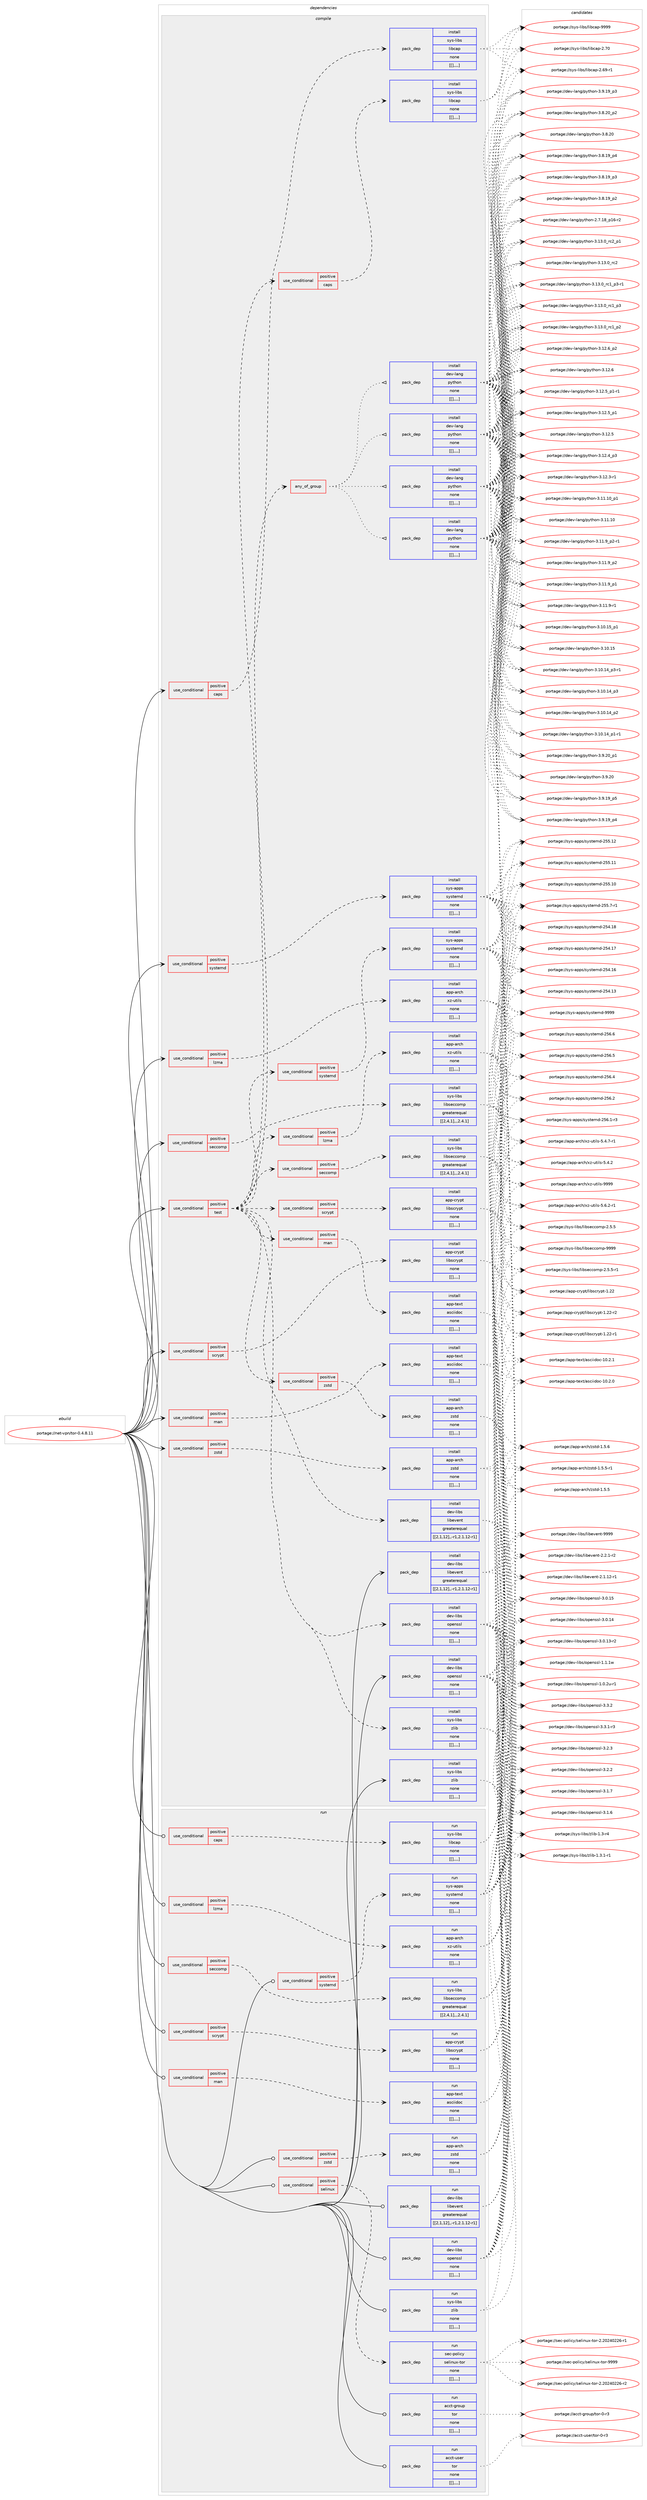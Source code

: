 digraph prolog {

# *************
# Graph options
# *************

newrank=true;
concentrate=true;
compound=true;
graph [rankdir=LR,fontname=Helvetica,fontsize=10,ranksep=1.5];#, ranksep=2.5, nodesep=0.2];
edge  [arrowhead=vee];
node  [fontname=Helvetica,fontsize=10];

# **********
# The ebuild
# **********

subgraph cluster_leftcol {
color=gray;
label=<<i>ebuild</i>>;
id [label="portage://net-vpn/tor-0.4.8.11", color=red, width=4, href="../net-vpn/tor-0.4.8.11.svg"];
}

# ****************
# The dependencies
# ****************

subgraph cluster_midcol {
color=gray;
label=<<i>dependencies</i>>;
subgraph cluster_compile {
fillcolor="#eeeeee";
style=filled;
label=<<i>compile</i>>;
subgraph cond106017 {
dependency397181 [label=<<TABLE BORDER="0" CELLBORDER="1" CELLSPACING="0" CELLPADDING="4"><TR><TD ROWSPAN="3" CELLPADDING="10">use_conditional</TD></TR><TR><TD>positive</TD></TR><TR><TD>caps</TD></TR></TABLE>>, shape=none, color=red];
subgraph pack288340 {
dependency397182 [label=<<TABLE BORDER="0" CELLBORDER="1" CELLSPACING="0" CELLPADDING="4" WIDTH="220"><TR><TD ROWSPAN="6" CELLPADDING="30">pack_dep</TD></TR><TR><TD WIDTH="110">install</TD></TR><TR><TD>sys-libs</TD></TR><TR><TD>libcap</TD></TR><TR><TD>none</TD></TR><TR><TD>[[],,,,]</TD></TR></TABLE>>, shape=none, color=blue];
}
dependency397181:e -> dependency397182:w [weight=20,style="dashed",arrowhead="vee"];
}
id:e -> dependency397181:w [weight=20,style="solid",arrowhead="vee"];
subgraph cond106018 {
dependency397183 [label=<<TABLE BORDER="0" CELLBORDER="1" CELLSPACING="0" CELLPADDING="4"><TR><TD ROWSPAN="3" CELLPADDING="10">use_conditional</TD></TR><TR><TD>positive</TD></TR><TR><TD>lzma</TD></TR></TABLE>>, shape=none, color=red];
subgraph pack288341 {
dependency397184 [label=<<TABLE BORDER="0" CELLBORDER="1" CELLSPACING="0" CELLPADDING="4" WIDTH="220"><TR><TD ROWSPAN="6" CELLPADDING="30">pack_dep</TD></TR><TR><TD WIDTH="110">install</TD></TR><TR><TD>app-arch</TD></TR><TR><TD>xz-utils</TD></TR><TR><TD>none</TD></TR><TR><TD>[[],,,,]</TD></TR></TABLE>>, shape=none, color=blue];
}
dependency397183:e -> dependency397184:w [weight=20,style="dashed",arrowhead="vee"];
}
id:e -> dependency397183:w [weight=20,style="solid",arrowhead="vee"];
subgraph cond106019 {
dependency397185 [label=<<TABLE BORDER="0" CELLBORDER="1" CELLSPACING="0" CELLPADDING="4"><TR><TD ROWSPAN="3" CELLPADDING="10">use_conditional</TD></TR><TR><TD>positive</TD></TR><TR><TD>man</TD></TR></TABLE>>, shape=none, color=red];
subgraph pack288342 {
dependency397186 [label=<<TABLE BORDER="0" CELLBORDER="1" CELLSPACING="0" CELLPADDING="4" WIDTH="220"><TR><TD ROWSPAN="6" CELLPADDING="30">pack_dep</TD></TR><TR><TD WIDTH="110">install</TD></TR><TR><TD>app-text</TD></TR><TR><TD>asciidoc</TD></TR><TR><TD>none</TD></TR><TR><TD>[[],,,,]</TD></TR></TABLE>>, shape=none, color=blue];
}
dependency397185:e -> dependency397186:w [weight=20,style="dashed",arrowhead="vee"];
}
id:e -> dependency397185:w [weight=20,style="solid",arrowhead="vee"];
subgraph cond106020 {
dependency397187 [label=<<TABLE BORDER="0" CELLBORDER="1" CELLSPACING="0" CELLPADDING="4"><TR><TD ROWSPAN="3" CELLPADDING="10">use_conditional</TD></TR><TR><TD>positive</TD></TR><TR><TD>scrypt</TD></TR></TABLE>>, shape=none, color=red];
subgraph pack288343 {
dependency397188 [label=<<TABLE BORDER="0" CELLBORDER="1" CELLSPACING="0" CELLPADDING="4" WIDTH="220"><TR><TD ROWSPAN="6" CELLPADDING="30">pack_dep</TD></TR><TR><TD WIDTH="110">install</TD></TR><TR><TD>app-crypt</TD></TR><TR><TD>libscrypt</TD></TR><TR><TD>none</TD></TR><TR><TD>[[],,,,]</TD></TR></TABLE>>, shape=none, color=blue];
}
dependency397187:e -> dependency397188:w [weight=20,style="dashed",arrowhead="vee"];
}
id:e -> dependency397187:w [weight=20,style="solid",arrowhead="vee"];
subgraph cond106021 {
dependency397189 [label=<<TABLE BORDER="0" CELLBORDER="1" CELLSPACING="0" CELLPADDING="4"><TR><TD ROWSPAN="3" CELLPADDING="10">use_conditional</TD></TR><TR><TD>positive</TD></TR><TR><TD>seccomp</TD></TR></TABLE>>, shape=none, color=red];
subgraph pack288344 {
dependency397190 [label=<<TABLE BORDER="0" CELLBORDER="1" CELLSPACING="0" CELLPADDING="4" WIDTH="220"><TR><TD ROWSPAN="6" CELLPADDING="30">pack_dep</TD></TR><TR><TD WIDTH="110">install</TD></TR><TR><TD>sys-libs</TD></TR><TR><TD>libseccomp</TD></TR><TR><TD>greaterequal</TD></TR><TR><TD>[[2,4,1],,,2.4.1]</TD></TR></TABLE>>, shape=none, color=blue];
}
dependency397189:e -> dependency397190:w [weight=20,style="dashed",arrowhead="vee"];
}
id:e -> dependency397189:w [weight=20,style="solid",arrowhead="vee"];
subgraph cond106022 {
dependency397191 [label=<<TABLE BORDER="0" CELLBORDER="1" CELLSPACING="0" CELLPADDING="4"><TR><TD ROWSPAN="3" CELLPADDING="10">use_conditional</TD></TR><TR><TD>positive</TD></TR><TR><TD>systemd</TD></TR></TABLE>>, shape=none, color=red];
subgraph pack288345 {
dependency397192 [label=<<TABLE BORDER="0" CELLBORDER="1" CELLSPACING="0" CELLPADDING="4" WIDTH="220"><TR><TD ROWSPAN="6" CELLPADDING="30">pack_dep</TD></TR><TR><TD WIDTH="110">install</TD></TR><TR><TD>sys-apps</TD></TR><TR><TD>systemd</TD></TR><TR><TD>none</TD></TR><TR><TD>[[],,,,]</TD></TR></TABLE>>, shape=none, color=blue];
}
dependency397191:e -> dependency397192:w [weight=20,style="dashed",arrowhead="vee"];
}
id:e -> dependency397191:w [weight=20,style="solid",arrowhead="vee"];
subgraph cond106023 {
dependency397193 [label=<<TABLE BORDER="0" CELLBORDER="1" CELLSPACING="0" CELLPADDING="4"><TR><TD ROWSPAN="3" CELLPADDING="10">use_conditional</TD></TR><TR><TD>positive</TD></TR><TR><TD>test</TD></TR></TABLE>>, shape=none, color=red];
subgraph pack288346 {
dependency397194 [label=<<TABLE BORDER="0" CELLBORDER="1" CELLSPACING="0" CELLPADDING="4" WIDTH="220"><TR><TD ROWSPAN="6" CELLPADDING="30">pack_dep</TD></TR><TR><TD WIDTH="110">install</TD></TR><TR><TD>dev-libs</TD></TR><TR><TD>libevent</TD></TR><TR><TD>greaterequal</TD></TR><TR><TD>[[2,1,12],,-r1,2.1.12-r1]</TD></TR></TABLE>>, shape=none, color=blue];
}
dependency397193:e -> dependency397194:w [weight=20,style="dashed",arrowhead="vee"];
subgraph pack288347 {
dependency397195 [label=<<TABLE BORDER="0" CELLBORDER="1" CELLSPACING="0" CELLPADDING="4" WIDTH="220"><TR><TD ROWSPAN="6" CELLPADDING="30">pack_dep</TD></TR><TR><TD WIDTH="110">install</TD></TR><TR><TD>dev-libs</TD></TR><TR><TD>openssl</TD></TR><TR><TD>none</TD></TR><TR><TD>[[],,,,]</TD></TR></TABLE>>, shape=none, color=blue];
}
dependency397193:e -> dependency397195:w [weight=20,style="dashed",arrowhead="vee"];
subgraph pack288348 {
dependency397196 [label=<<TABLE BORDER="0" CELLBORDER="1" CELLSPACING="0" CELLPADDING="4" WIDTH="220"><TR><TD ROWSPAN="6" CELLPADDING="30">pack_dep</TD></TR><TR><TD WIDTH="110">install</TD></TR><TR><TD>sys-libs</TD></TR><TR><TD>zlib</TD></TR><TR><TD>none</TD></TR><TR><TD>[[],,,,]</TD></TR></TABLE>>, shape=none, color=blue];
}
dependency397193:e -> dependency397196:w [weight=20,style="dashed",arrowhead="vee"];
subgraph cond106024 {
dependency397197 [label=<<TABLE BORDER="0" CELLBORDER="1" CELLSPACING="0" CELLPADDING="4"><TR><TD ROWSPAN="3" CELLPADDING="10">use_conditional</TD></TR><TR><TD>positive</TD></TR><TR><TD>caps</TD></TR></TABLE>>, shape=none, color=red];
subgraph pack288349 {
dependency397198 [label=<<TABLE BORDER="0" CELLBORDER="1" CELLSPACING="0" CELLPADDING="4" WIDTH="220"><TR><TD ROWSPAN="6" CELLPADDING="30">pack_dep</TD></TR><TR><TD WIDTH="110">install</TD></TR><TR><TD>sys-libs</TD></TR><TR><TD>libcap</TD></TR><TR><TD>none</TD></TR><TR><TD>[[],,,,]</TD></TR></TABLE>>, shape=none, color=blue];
}
dependency397197:e -> dependency397198:w [weight=20,style="dashed",arrowhead="vee"];
}
dependency397193:e -> dependency397197:w [weight=20,style="dashed",arrowhead="vee"];
subgraph cond106025 {
dependency397199 [label=<<TABLE BORDER="0" CELLBORDER="1" CELLSPACING="0" CELLPADDING="4"><TR><TD ROWSPAN="3" CELLPADDING="10">use_conditional</TD></TR><TR><TD>positive</TD></TR><TR><TD>man</TD></TR></TABLE>>, shape=none, color=red];
subgraph pack288350 {
dependency397200 [label=<<TABLE BORDER="0" CELLBORDER="1" CELLSPACING="0" CELLPADDING="4" WIDTH="220"><TR><TD ROWSPAN="6" CELLPADDING="30">pack_dep</TD></TR><TR><TD WIDTH="110">install</TD></TR><TR><TD>app-text</TD></TR><TR><TD>asciidoc</TD></TR><TR><TD>none</TD></TR><TR><TD>[[],,,,]</TD></TR></TABLE>>, shape=none, color=blue];
}
dependency397199:e -> dependency397200:w [weight=20,style="dashed",arrowhead="vee"];
}
dependency397193:e -> dependency397199:w [weight=20,style="dashed",arrowhead="vee"];
subgraph cond106026 {
dependency397201 [label=<<TABLE BORDER="0" CELLBORDER="1" CELLSPACING="0" CELLPADDING="4"><TR><TD ROWSPAN="3" CELLPADDING="10">use_conditional</TD></TR><TR><TD>positive</TD></TR><TR><TD>lzma</TD></TR></TABLE>>, shape=none, color=red];
subgraph pack288351 {
dependency397202 [label=<<TABLE BORDER="0" CELLBORDER="1" CELLSPACING="0" CELLPADDING="4" WIDTH="220"><TR><TD ROWSPAN="6" CELLPADDING="30">pack_dep</TD></TR><TR><TD WIDTH="110">install</TD></TR><TR><TD>app-arch</TD></TR><TR><TD>xz-utils</TD></TR><TR><TD>none</TD></TR><TR><TD>[[],,,,]</TD></TR></TABLE>>, shape=none, color=blue];
}
dependency397201:e -> dependency397202:w [weight=20,style="dashed",arrowhead="vee"];
}
dependency397193:e -> dependency397201:w [weight=20,style="dashed",arrowhead="vee"];
subgraph cond106027 {
dependency397203 [label=<<TABLE BORDER="0" CELLBORDER="1" CELLSPACING="0" CELLPADDING="4"><TR><TD ROWSPAN="3" CELLPADDING="10">use_conditional</TD></TR><TR><TD>positive</TD></TR><TR><TD>scrypt</TD></TR></TABLE>>, shape=none, color=red];
subgraph pack288352 {
dependency397204 [label=<<TABLE BORDER="0" CELLBORDER="1" CELLSPACING="0" CELLPADDING="4" WIDTH="220"><TR><TD ROWSPAN="6" CELLPADDING="30">pack_dep</TD></TR><TR><TD WIDTH="110">install</TD></TR><TR><TD>app-crypt</TD></TR><TR><TD>libscrypt</TD></TR><TR><TD>none</TD></TR><TR><TD>[[],,,,]</TD></TR></TABLE>>, shape=none, color=blue];
}
dependency397203:e -> dependency397204:w [weight=20,style="dashed",arrowhead="vee"];
}
dependency397193:e -> dependency397203:w [weight=20,style="dashed",arrowhead="vee"];
subgraph cond106028 {
dependency397205 [label=<<TABLE BORDER="0" CELLBORDER="1" CELLSPACING="0" CELLPADDING="4"><TR><TD ROWSPAN="3" CELLPADDING="10">use_conditional</TD></TR><TR><TD>positive</TD></TR><TR><TD>seccomp</TD></TR></TABLE>>, shape=none, color=red];
subgraph pack288353 {
dependency397206 [label=<<TABLE BORDER="0" CELLBORDER="1" CELLSPACING="0" CELLPADDING="4" WIDTH="220"><TR><TD ROWSPAN="6" CELLPADDING="30">pack_dep</TD></TR><TR><TD WIDTH="110">install</TD></TR><TR><TD>sys-libs</TD></TR><TR><TD>libseccomp</TD></TR><TR><TD>greaterequal</TD></TR><TR><TD>[[2,4,1],,,2.4.1]</TD></TR></TABLE>>, shape=none, color=blue];
}
dependency397205:e -> dependency397206:w [weight=20,style="dashed",arrowhead="vee"];
}
dependency397193:e -> dependency397205:w [weight=20,style="dashed",arrowhead="vee"];
subgraph cond106029 {
dependency397207 [label=<<TABLE BORDER="0" CELLBORDER="1" CELLSPACING="0" CELLPADDING="4"><TR><TD ROWSPAN="3" CELLPADDING="10">use_conditional</TD></TR><TR><TD>positive</TD></TR><TR><TD>systemd</TD></TR></TABLE>>, shape=none, color=red];
subgraph pack288354 {
dependency397208 [label=<<TABLE BORDER="0" CELLBORDER="1" CELLSPACING="0" CELLPADDING="4" WIDTH="220"><TR><TD ROWSPAN="6" CELLPADDING="30">pack_dep</TD></TR><TR><TD WIDTH="110">install</TD></TR><TR><TD>sys-apps</TD></TR><TR><TD>systemd</TD></TR><TR><TD>none</TD></TR><TR><TD>[[],,,,]</TD></TR></TABLE>>, shape=none, color=blue];
}
dependency397207:e -> dependency397208:w [weight=20,style="dashed",arrowhead="vee"];
}
dependency397193:e -> dependency397207:w [weight=20,style="dashed",arrowhead="vee"];
subgraph cond106030 {
dependency397209 [label=<<TABLE BORDER="0" CELLBORDER="1" CELLSPACING="0" CELLPADDING="4"><TR><TD ROWSPAN="3" CELLPADDING="10">use_conditional</TD></TR><TR><TD>positive</TD></TR><TR><TD>zstd</TD></TR></TABLE>>, shape=none, color=red];
subgraph pack288355 {
dependency397210 [label=<<TABLE BORDER="0" CELLBORDER="1" CELLSPACING="0" CELLPADDING="4" WIDTH="220"><TR><TD ROWSPAN="6" CELLPADDING="30">pack_dep</TD></TR><TR><TD WIDTH="110">install</TD></TR><TR><TD>app-arch</TD></TR><TR><TD>zstd</TD></TR><TR><TD>none</TD></TR><TR><TD>[[],,,,]</TD></TR></TABLE>>, shape=none, color=blue];
}
dependency397209:e -> dependency397210:w [weight=20,style="dashed",arrowhead="vee"];
}
dependency397193:e -> dependency397209:w [weight=20,style="dashed",arrowhead="vee"];
subgraph any2635 {
dependency397211 [label=<<TABLE BORDER="0" CELLBORDER="1" CELLSPACING="0" CELLPADDING="4"><TR><TD CELLPADDING="10">any_of_group</TD></TR></TABLE>>, shape=none, color=red];subgraph pack288356 {
dependency397212 [label=<<TABLE BORDER="0" CELLBORDER="1" CELLSPACING="0" CELLPADDING="4" WIDTH="220"><TR><TD ROWSPAN="6" CELLPADDING="30">pack_dep</TD></TR><TR><TD WIDTH="110">install</TD></TR><TR><TD>dev-lang</TD></TR><TR><TD>python</TD></TR><TR><TD>none</TD></TR><TR><TD>[[],,,,]</TD></TR></TABLE>>, shape=none, color=blue];
}
dependency397211:e -> dependency397212:w [weight=20,style="dotted",arrowhead="oinv"];
subgraph pack288357 {
dependency397213 [label=<<TABLE BORDER="0" CELLBORDER="1" CELLSPACING="0" CELLPADDING="4" WIDTH="220"><TR><TD ROWSPAN="6" CELLPADDING="30">pack_dep</TD></TR><TR><TD WIDTH="110">install</TD></TR><TR><TD>dev-lang</TD></TR><TR><TD>python</TD></TR><TR><TD>none</TD></TR><TR><TD>[[],,,,]</TD></TR></TABLE>>, shape=none, color=blue];
}
dependency397211:e -> dependency397213:w [weight=20,style="dotted",arrowhead="oinv"];
subgraph pack288358 {
dependency397214 [label=<<TABLE BORDER="0" CELLBORDER="1" CELLSPACING="0" CELLPADDING="4" WIDTH="220"><TR><TD ROWSPAN="6" CELLPADDING="30">pack_dep</TD></TR><TR><TD WIDTH="110">install</TD></TR><TR><TD>dev-lang</TD></TR><TR><TD>python</TD></TR><TR><TD>none</TD></TR><TR><TD>[[],,,,]</TD></TR></TABLE>>, shape=none, color=blue];
}
dependency397211:e -> dependency397214:w [weight=20,style="dotted",arrowhead="oinv"];
subgraph pack288359 {
dependency397215 [label=<<TABLE BORDER="0" CELLBORDER="1" CELLSPACING="0" CELLPADDING="4" WIDTH="220"><TR><TD ROWSPAN="6" CELLPADDING="30">pack_dep</TD></TR><TR><TD WIDTH="110">install</TD></TR><TR><TD>dev-lang</TD></TR><TR><TD>python</TD></TR><TR><TD>none</TD></TR><TR><TD>[[],,,,]</TD></TR></TABLE>>, shape=none, color=blue];
}
dependency397211:e -> dependency397215:w [weight=20,style="dotted",arrowhead="oinv"];
}
dependency397193:e -> dependency397211:w [weight=20,style="dashed",arrowhead="vee"];
}
id:e -> dependency397193:w [weight=20,style="solid",arrowhead="vee"];
subgraph cond106031 {
dependency397216 [label=<<TABLE BORDER="0" CELLBORDER="1" CELLSPACING="0" CELLPADDING="4"><TR><TD ROWSPAN="3" CELLPADDING="10">use_conditional</TD></TR><TR><TD>positive</TD></TR><TR><TD>zstd</TD></TR></TABLE>>, shape=none, color=red];
subgraph pack288360 {
dependency397217 [label=<<TABLE BORDER="0" CELLBORDER="1" CELLSPACING="0" CELLPADDING="4" WIDTH="220"><TR><TD ROWSPAN="6" CELLPADDING="30">pack_dep</TD></TR><TR><TD WIDTH="110">install</TD></TR><TR><TD>app-arch</TD></TR><TR><TD>zstd</TD></TR><TR><TD>none</TD></TR><TR><TD>[[],,,,]</TD></TR></TABLE>>, shape=none, color=blue];
}
dependency397216:e -> dependency397217:w [weight=20,style="dashed",arrowhead="vee"];
}
id:e -> dependency397216:w [weight=20,style="solid",arrowhead="vee"];
subgraph pack288361 {
dependency397218 [label=<<TABLE BORDER="0" CELLBORDER="1" CELLSPACING="0" CELLPADDING="4" WIDTH="220"><TR><TD ROWSPAN="6" CELLPADDING="30">pack_dep</TD></TR><TR><TD WIDTH="110">install</TD></TR><TR><TD>dev-libs</TD></TR><TR><TD>libevent</TD></TR><TR><TD>greaterequal</TD></TR><TR><TD>[[2,1,12],,-r1,2.1.12-r1]</TD></TR></TABLE>>, shape=none, color=blue];
}
id:e -> dependency397218:w [weight=20,style="solid",arrowhead="vee"];
subgraph pack288362 {
dependency397219 [label=<<TABLE BORDER="0" CELLBORDER="1" CELLSPACING="0" CELLPADDING="4" WIDTH="220"><TR><TD ROWSPAN="6" CELLPADDING="30">pack_dep</TD></TR><TR><TD WIDTH="110">install</TD></TR><TR><TD>dev-libs</TD></TR><TR><TD>openssl</TD></TR><TR><TD>none</TD></TR><TR><TD>[[],,,,]</TD></TR></TABLE>>, shape=none, color=blue];
}
id:e -> dependency397219:w [weight=20,style="solid",arrowhead="vee"];
subgraph pack288363 {
dependency397220 [label=<<TABLE BORDER="0" CELLBORDER="1" CELLSPACING="0" CELLPADDING="4" WIDTH="220"><TR><TD ROWSPAN="6" CELLPADDING="30">pack_dep</TD></TR><TR><TD WIDTH="110">install</TD></TR><TR><TD>sys-libs</TD></TR><TR><TD>zlib</TD></TR><TR><TD>none</TD></TR><TR><TD>[[],,,,]</TD></TR></TABLE>>, shape=none, color=blue];
}
id:e -> dependency397220:w [weight=20,style="solid",arrowhead="vee"];
}
subgraph cluster_compileandrun {
fillcolor="#eeeeee";
style=filled;
label=<<i>compile and run</i>>;
}
subgraph cluster_run {
fillcolor="#eeeeee";
style=filled;
label=<<i>run</i>>;
subgraph cond106032 {
dependency397221 [label=<<TABLE BORDER="0" CELLBORDER="1" CELLSPACING="0" CELLPADDING="4"><TR><TD ROWSPAN="3" CELLPADDING="10">use_conditional</TD></TR><TR><TD>positive</TD></TR><TR><TD>caps</TD></TR></TABLE>>, shape=none, color=red];
subgraph pack288364 {
dependency397222 [label=<<TABLE BORDER="0" CELLBORDER="1" CELLSPACING="0" CELLPADDING="4" WIDTH="220"><TR><TD ROWSPAN="6" CELLPADDING="30">pack_dep</TD></TR><TR><TD WIDTH="110">run</TD></TR><TR><TD>sys-libs</TD></TR><TR><TD>libcap</TD></TR><TR><TD>none</TD></TR><TR><TD>[[],,,,]</TD></TR></TABLE>>, shape=none, color=blue];
}
dependency397221:e -> dependency397222:w [weight=20,style="dashed",arrowhead="vee"];
}
id:e -> dependency397221:w [weight=20,style="solid",arrowhead="odot"];
subgraph cond106033 {
dependency397223 [label=<<TABLE BORDER="0" CELLBORDER="1" CELLSPACING="0" CELLPADDING="4"><TR><TD ROWSPAN="3" CELLPADDING="10">use_conditional</TD></TR><TR><TD>positive</TD></TR><TR><TD>lzma</TD></TR></TABLE>>, shape=none, color=red];
subgraph pack288365 {
dependency397224 [label=<<TABLE BORDER="0" CELLBORDER="1" CELLSPACING="0" CELLPADDING="4" WIDTH="220"><TR><TD ROWSPAN="6" CELLPADDING="30">pack_dep</TD></TR><TR><TD WIDTH="110">run</TD></TR><TR><TD>app-arch</TD></TR><TR><TD>xz-utils</TD></TR><TR><TD>none</TD></TR><TR><TD>[[],,,,]</TD></TR></TABLE>>, shape=none, color=blue];
}
dependency397223:e -> dependency397224:w [weight=20,style="dashed",arrowhead="vee"];
}
id:e -> dependency397223:w [weight=20,style="solid",arrowhead="odot"];
subgraph cond106034 {
dependency397225 [label=<<TABLE BORDER="0" CELLBORDER="1" CELLSPACING="0" CELLPADDING="4"><TR><TD ROWSPAN="3" CELLPADDING="10">use_conditional</TD></TR><TR><TD>positive</TD></TR><TR><TD>man</TD></TR></TABLE>>, shape=none, color=red];
subgraph pack288366 {
dependency397226 [label=<<TABLE BORDER="0" CELLBORDER="1" CELLSPACING="0" CELLPADDING="4" WIDTH="220"><TR><TD ROWSPAN="6" CELLPADDING="30">pack_dep</TD></TR><TR><TD WIDTH="110">run</TD></TR><TR><TD>app-text</TD></TR><TR><TD>asciidoc</TD></TR><TR><TD>none</TD></TR><TR><TD>[[],,,,]</TD></TR></TABLE>>, shape=none, color=blue];
}
dependency397225:e -> dependency397226:w [weight=20,style="dashed",arrowhead="vee"];
}
id:e -> dependency397225:w [weight=20,style="solid",arrowhead="odot"];
subgraph cond106035 {
dependency397227 [label=<<TABLE BORDER="0" CELLBORDER="1" CELLSPACING="0" CELLPADDING="4"><TR><TD ROWSPAN="3" CELLPADDING="10">use_conditional</TD></TR><TR><TD>positive</TD></TR><TR><TD>scrypt</TD></TR></TABLE>>, shape=none, color=red];
subgraph pack288367 {
dependency397228 [label=<<TABLE BORDER="0" CELLBORDER="1" CELLSPACING="0" CELLPADDING="4" WIDTH="220"><TR><TD ROWSPAN="6" CELLPADDING="30">pack_dep</TD></TR><TR><TD WIDTH="110">run</TD></TR><TR><TD>app-crypt</TD></TR><TR><TD>libscrypt</TD></TR><TR><TD>none</TD></TR><TR><TD>[[],,,,]</TD></TR></TABLE>>, shape=none, color=blue];
}
dependency397227:e -> dependency397228:w [weight=20,style="dashed",arrowhead="vee"];
}
id:e -> dependency397227:w [weight=20,style="solid",arrowhead="odot"];
subgraph cond106036 {
dependency397229 [label=<<TABLE BORDER="0" CELLBORDER="1" CELLSPACING="0" CELLPADDING="4"><TR><TD ROWSPAN="3" CELLPADDING="10">use_conditional</TD></TR><TR><TD>positive</TD></TR><TR><TD>seccomp</TD></TR></TABLE>>, shape=none, color=red];
subgraph pack288368 {
dependency397230 [label=<<TABLE BORDER="0" CELLBORDER="1" CELLSPACING="0" CELLPADDING="4" WIDTH="220"><TR><TD ROWSPAN="6" CELLPADDING="30">pack_dep</TD></TR><TR><TD WIDTH="110">run</TD></TR><TR><TD>sys-libs</TD></TR><TR><TD>libseccomp</TD></TR><TR><TD>greaterequal</TD></TR><TR><TD>[[2,4,1],,,2.4.1]</TD></TR></TABLE>>, shape=none, color=blue];
}
dependency397229:e -> dependency397230:w [weight=20,style="dashed",arrowhead="vee"];
}
id:e -> dependency397229:w [weight=20,style="solid",arrowhead="odot"];
subgraph cond106037 {
dependency397231 [label=<<TABLE BORDER="0" CELLBORDER="1" CELLSPACING="0" CELLPADDING="4"><TR><TD ROWSPAN="3" CELLPADDING="10">use_conditional</TD></TR><TR><TD>positive</TD></TR><TR><TD>selinux</TD></TR></TABLE>>, shape=none, color=red];
subgraph pack288369 {
dependency397232 [label=<<TABLE BORDER="0" CELLBORDER="1" CELLSPACING="0" CELLPADDING="4" WIDTH="220"><TR><TD ROWSPAN="6" CELLPADDING="30">pack_dep</TD></TR><TR><TD WIDTH="110">run</TD></TR><TR><TD>sec-policy</TD></TR><TR><TD>selinux-tor</TD></TR><TR><TD>none</TD></TR><TR><TD>[[],,,,]</TD></TR></TABLE>>, shape=none, color=blue];
}
dependency397231:e -> dependency397232:w [weight=20,style="dashed",arrowhead="vee"];
}
id:e -> dependency397231:w [weight=20,style="solid",arrowhead="odot"];
subgraph cond106038 {
dependency397233 [label=<<TABLE BORDER="0" CELLBORDER="1" CELLSPACING="0" CELLPADDING="4"><TR><TD ROWSPAN="3" CELLPADDING="10">use_conditional</TD></TR><TR><TD>positive</TD></TR><TR><TD>systemd</TD></TR></TABLE>>, shape=none, color=red];
subgraph pack288370 {
dependency397234 [label=<<TABLE BORDER="0" CELLBORDER="1" CELLSPACING="0" CELLPADDING="4" WIDTH="220"><TR><TD ROWSPAN="6" CELLPADDING="30">pack_dep</TD></TR><TR><TD WIDTH="110">run</TD></TR><TR><TD>sys-apps</TD></TR><TR><TD>systemd</TD></TR><TR><TD>none</TD></TR><TR><TD>[[],,,,]</TD></TR></TABLE>>, shape=none, color=blue];
}
dependency397233:e -> dependency397234:w [weight=20,style="dashed",arrowhead="vee"];
}
id:e -> dependency397233:w [weight=20,style="solid",arrowhead="odot"];
subgraph cond106039 {
dependency397235 [label=<<TABLE BORDER="0" CELLBORDER="1" CELLSPACING="0" CELLPADDING="4"><TR><TD ROWSPAN="3" CELLPADDING="10">use_conditional</TD></TR><TR><TD>positive</TD></TR><TR><TD>zstd</TD></TR></TABLE>>, shape=none, color=red];
subgraph pack288371 {
dependency397236 [label=<<TABLE BORDER="0" CELLBORDER="1" CELLSPACING="0" CELLPADDING="4" WIDTH="220"><TR><TD ROWSPAN="6" CELLPADDING="30">pack_dep</TD></TR><TR><TD WIDTH="110">run</TD></TR><TR><TD>app-arch</TD></TR><TR><TD>zstd</TD></TR><TR><TD>none</TD></TR><TR><TD>[[],,,,]</TD></TR></TABLE>>, shape=none, color=blue];
}
dependency397235:e -> dependency397236:w [weight=20,style="dashed",arrowhead="vee"];
}
id:e -> dependency397235:w [weight=20,style="solid",arrowhead="odot"];
subgraph pack288372 {
dependency397237 [label=<<TABLE BORDER="0" CELLBORDER="1" CELLSPACING="0" CELLPADDING="4" WIDTH="220"><TR><TD ROWSPAN="6" CELLPADDING="30">pack_dep</TD></TR><TR><TD WIDTH="110">run</TD></TR><TR><TD>acct-group</TD></TR><TR><TD>tor</TD></TR><TR><TD>none</TD></TR><TR><TD>[[],,,,]</TD></TR></TABLE>>, shape=none, color=blue];
}
id:e -> dependency397237:w [weight=20,style="solid",arrowhead="odot"];
subgraph pack288373 {
dependency397238 [label=<<TABLE BORDER="0" CELLBORDER="1" CELLSPACING="0" CELLPADDING="4" WIDTH="220"><TR><TD ROWSPAN="6" CELLPADDING="30">pack_dep</TD></TR><TR><TD WIDTH="110">run</TD></TR><TR><TD>acct-user</TD></TR><TR><TD>tor</TD></TR><TR><TD>none</TD></TR><TR><TD>[[],,,,]</TD></TR></TABLE>>, shape=none, color=blue];
}
id:e -> dependency397238:w [weight=20,style="solid",arrowhead="odot"];
subgraph pack288374 {
dependency397239 [label=<<TABLE BORDER="0" CELLBORDER="1" CELLSPACING="0" CELLPADDING="4" WIDTH="220"><TR><TD ROWSPAN="6" CELLPADDING="30">pack_dep</TD></TR><TR><TD WIDTH="110">run</TD></TR><TR><TD>dev-libs</TD></TR><TR><TD>libevent</TD></TR><TR><TD>greaterequal</TD></TR><TR><TD>[[2,1,12],,-r1,2.1.12-r1]</TD></TR></TABLE>>, shape=none, color=blue];
}
id:e -> dependency397239:w [weight=20,style="solid",arrowhead="odot"];
subgraph pack288375 {
dependency397240 [label=<<TABLE BORDER="0" CELLBORDER="1" CELLSPACING="0" CELLPADDING="4" WIDTH="220"><TR><TD ROWSPAN="6" CELLPADDING="30">pack_dep</TD></TR><TR><TD WIDTH="110">run</TD></TR><TR><TD>dev-libs</TD></TR><TR><TD>openssl</TD></TR><TR><TD>none</TD></TR><TR><TD>[[],,,,]</TD></TR></TABLE>>, shape=none, color=blue];
}
id:e -> dependency397240:w [weight=20,style="solid",arrowhead="odot"];
subgraph pack288376 {
dependency397241 [label=<<TABLE BORDER="0" CELLBORDER="1" CELLSPACING="0" CELLPADDING="4" WIDTH="220"><TR><TD ROWSPAN="6" CELLPADDING="30">pack_dep</TD></TR><TR><TD WIDTH="110">run</TD></TR><TR><TD>sys-libs</TD></TR><TR><TD>zlib</TD></TR><TR><TD>none</TD></TR><TR><TD>[[],,,,]</TD></TR></TABLE>>, shape=none, color=blue];
}
id:e -> dependency397241:w [weight=20,style="solid",arrowhead="odot"];
}
}

# **************
# The candidates
# **************

subgraph cluster_choices {
rank=same;
color=gray;
label=<<i>candidates</i>>;

subgraph choice288340 {
color=black;
nodesep=1;
choice1151211154510810598115471081059899971124557575757 [label="portage://sys-libs/libcap-9999", color=red, width=4,href="../sys-libs/libcap-9999.svg"];
choice1151211154510810598115471081059899971124550465548 [label="portage://sys-libs/libcap-2.70", color=red, width=4,href="../sys-libs/libcap-2.70.svg"];
choice11512111545108105981154710810598999711245504654574511449 [label="portage://sys-libs/libcap-2.69-r1", color=red, width=4,href="../sys-libs/libcap-2.69-r1.svg"];
dependency397182:e -> choice1151211154510810598115471081059899971124557575757:w [style=dotted,weight="100"];
dependency397182:e -> choice1151211154510810598115471081059899971124550465548:w [style=dotted,weight="100"];
dependency397182:e -> choice11512111545108105981154710810598999711245504654574511449:w [style=dotted,weight="100"];
}
subgraph choice288341 {
color=black;
nodesep=1;
choice9711211245971149910447120122451171161051081154557575757 [label="portage://app-arch/xz-utils-9999", color=red, width=4,href="../app-arch/xz-utils-9999.svg"];
choice9711211245971149910447120122451171161051081154553465446504511449 [label="portage://app-arch/xz-utils-5.6.2-r1", color=red, width=4,href="../app-arch/xz-utils-5.6.2-r1.svg"];
choice9711211245971149910447120122451171161051081154553465246554511449 [label="portage://app-arch/xz-utils-5.4.7-r1", color=red, width=4,href="../app-arch/xz-utils-5.4.7-r1.svg"];
choice971121124597114991044712012245117116105108115455346524650 [label="portage://app-arch/xz-utils-5.4.2", color=red, width=4,href="../app-arch/xz-utils-5.4.2.svg"];
dependency397184:e -> choice9711211245971149910447120122451171161051081154557575757:w [style=dotted,weight="100"];
dependency397184:e -> choice9711211245971149910447120122451171161051081154553465446504511449:w [style=dotted,weight="100"];
dependency397184:e -> choice9711211245971149910447120122451171161051081154553465246554511449:w [style=dotted,weight="100"];
dependency397184:e -> choice971121124597114991044712012245117116105108115455346524650:w [style=dotted,weight="100"];
}
subgraph choice288342 {
color=black;
nodesep=1;
choice97112112451161011201164797115991051051001119945494846504649 [label="portage://app-text/asciidoc-10.2.1", color=red, width=4,href="../app-text/asciidoc-10.2.1.svg"];
choice97112112451161011201164797115991051051001119945494846504648 [label="portage://app-text/asciidoc-10.2.0", color=red, width=4,href="../app-text/asciidoc-10.2.0.svg"];
dependency397186:e -> choice97112112451161011201164797115991051051001119945494846504649:w [style=dotted,weight="100"];
dependency397186:e -> choice97112112451161011201164797115991051051001119945494846504648:w [style=dotted,weight="100"];
}
subgraph choice288343 {
color=black;
nodesep=1;
choice97112112459911412111211647108105981159911412111211645494650504511450 [label="portage://app-crypt/libscrypt-1.22-r2", color=red, width=4,href="../app-crypt/libscrypt-1.22-r2.svg"];
choice97112112459911412111211647108105981159911412111211645494650504511449 [label="portage://app-crypt/libscrypt-1.22-r1", color=red, width=4,href="../app-crypt/libscrypt-1.22-r1.svg"];
choice9711211245991141211121164710810598115991141211121164549465050 [label="portage://app-crypt/libscrypt-1.22", color=red, width=4,href="../app-crypt/libscrypt-1.22.svg"];
dependency397188:e -> choice97112112459911412111211647108105981159911412111211645494650504511450:w [style=dotted,weight="100"];
dependency397188:e -> choice97112112459911412111211647108105981159911412111211645494650504511449:w [style=dotted,weight="100"];
dependency397188:e -> choice9711211245991141211121164710810598115991141211121164549465050:w [style=dotted,weight="100"];
}
subgraph choice288344 {
color=black;
nodesep=1;
choice1151211154510810598115471081059811510199991111091124557575757 [label="portage://sys-libs/libseccomp-9999", color=red, width=4,href="../sys-libs/libseccomp-9999.svg"];
choice1151211154510810598115471081059811510199991111091124550465346534511449 [label="portage://sys-libs/libseccomp-2.5.5-r1", color=red, width=4,href="../sys-libs/libseccomp-2.5.5-r1.svg"];
choice115121115451081059811547108105981151019999111109112455046534653 [label="portage://sys-libs/libseccomp-2.5.5", color=red, width=4,href="../sys-libs/libseccomp-2.5.5.svg"];
dependency397190:e -> choice1151211154510810598115471081059811510199991111091124557575757:w [style=dotted,weight="100"];
dependency397190:e -> choice1151211154510810598115471081059811510199991111091124550465346534511449:w [style=dotted,weight="100"];
dependency397190:e -> choice115121115451081059811547108105981151019999111109112455046534653:w [style=dotted,weight="100"];
}
subgraph choice288345 {
color=black;
nodesep=1;
choice1151211154597112112115471151211151161011091004557575757 [label="portage://sys-apps/systemd-9999", color=red, width=4,href="../sys-apps/systemd-9999.svg"];
choice115121115459711211211547115121115116101109100455053544654 [label="portage://sys-apps/systemd-256.6", color=red, width=4,href="../sys-apps/systemd-256.6.svg"];
choice115121115459711211211547115121115116101109100455053544653 [label="portage://sys-apps/systemd-256.5", color=red, width=4,href="../sys-apps/systemd-256.5.svg"];
choice115121115459711211211547115121115116101109100455053544652 [label="portage://sys-apps/systemd-256.4", color=red, width=4,href="../sys-apps/systemd-256.4.svg"];
choice115121115459711211211547115121115116101109100455053544650 [label="portage://sys-apps/systemd-256.2", color=red, width=4,href="../sys-apps/systemd-256.2.svg"];
choice1151211154597112112115471151211151161011091004550535446494511451 [label="portage://sys-apps/systemd-256.1-r3", color=red, width=4,href="../sys-apps/systemd-256.1-r3.svg"];
choice11512111545971121121154711512111511610110910045505353464950 [label="portage://sys-apps/systemd-255.12", color=red, width=4,href="../sys-apps/systemd-255.12.svg"];
choice11512111545971121121154711512111511610110910045505353464949 [label="portage://sys-apps/systemd-255.11", color=red, width=4,href="../sys-apps/systemd-255.11.svg"];
choice11512111545971121121154711512111511610110910045505353464948 [label="portage://sys-apps/systemd-255.10", color=red, width=4,href="../sys-apps/systemd-255.10.svg"];
choice1151211154597112112115471151211151161011091004550535346554511449 [label="portage://sys-apps/systemd-255.7-r1", color=red, width=4,href="../sys-apps/systemd-255.7-r1.svg"];
choice11512111545971121121154711512111511610110910045505352464956 [label="portage://sys-apps/systemd-254.18", color=red, width=4,href="../sys-apps/systemd-254.18.svg"];
choice11512111545971121121154711512111511610110910045505352464955 [label="portage://sys-apps/systemd-254.17", color=red, width=4,href="../sys-apps/systemd-254.17.svg"];
choice11512111545971121121154711512111511610110910045505352464954 [label="portage://sys-apps/systemd-254.16", color=red, width=4,href="../sys-apps/systemd-254.16.svg"];
choice11512111545971121121154711512111511610110910045505352464951 [label="portage://sys-apps/systemd-254.13", color=red, width=4,href="../sys-apps/systemd-254.13.svg"];
dependency397192:e -> choice1151211154597112112115471151211151161011091004557575757:w [style=dotted,weight="100"];
dependency397192:e -> choice115121115459711211211547115121115116101109100455053544654:w [style=dotted,weight="100"];
dependency397192:e -> choice115121115459711211211547115121115116101109100455053544653:w [style=dotted,weight="100"];
dependency397192:e -> choice115121115459711211211547115121115116101109100455053544652:w [style=dotted,weight="100"];
dependency397192:e -> choice115121115459711211211547115121115116101109100455053544650:w [style=dotted,weight="100"];
dependency397192:e -> choice1151211154597112112115471151211151161011091004550535446494511451:w [style=dotted,weight="100"];
dependency397192:e -> choice11512111545971121121154711512111511610110910045505353464950:w [style=dotted,weight="100"];
dependency397192:e -> choice11512111545971121121154711512111511610110910045505353464949:w [style=dotted,weight="100"];
dependency397192:e -> choice11512111545971121121154711512111511610110910045505353464948:w [style=dotted,weight="100"];
dependency397192:e -> choice1151211154597112112115471151211151161011091004550535346554511449:w [style=dotted,weight="100"];
dependency397192:e -> choice11512111545971121121154711512111511610110910045505352464956:w [style=dotted,weight="100"];
dependency397192:e -> choice11512111545971121121154711512111511610110910045505352464955:w [style=dotted,weight="100"];
dependency397192:e -> choice11512111545971121121154711512111511610110910045505352464954:w [style=dotted,weight="100"];
dependency397192:e -> choice11512111545971121121154711512111511610110910045505352464951:w [style=dotted,weight="100"];
}
subgraph choice288346 {
color=black;
nodesep=1;
choice100101118451081059811547108105981011181011101164557575757 [label="portage://dev-libs/libevent-9999", color=red, width=4,href="../dev-libs/libevent-9999.svg"];
choice100101118451081059811547108105981011181011101164550465046494511450 [label="portage://dev-libs/libevent-2.2.1-r2", color=red, width=4,href="../dev-libs/libevent-2.2.1-r2.svg"];
choice10010111845108105981154710810598101118101110116455046494649504511449 [label="portage://dev-libs/libevent-2.1.12-r1", color=red, width=4,href="../dev-libs/libevent-2.1.12-r1.svg"];
dependency397194:e -> choice100101118451081059811547108105981011181011101164557575757:w [style=dotted,weight="100"];
dependency397194:e -> choice100101118451081059811547108105981011181011101164550465046494511450:w [style=dotted,weight="100"];
dependency397194:e -> choice10010111845108105981154710810598101118101110116455046494649504511449:w [style=dotted,weight="100"];
}
subgraph choice288347 {
color=black;
nodesep=1;
choice100101118451081059811547111112101110115115108455146514650 [label="portage://dev-libs/openssl-3.3.2", color=red, width=4,href="../dev-libs/openssl-3.3.2.svg"];
choice1001011184510810598115471111121011101151151084551465146494511451 [label="portage://dev-libs/openssl-3.3.1-r3", color=red, width=4,href="../dev-libs/openssl-3.3.1-r3.svg"];
choice100101118451081059811547111112101110115115108455146504651 [label="portage://dev-libs/openssl-3.2.3", color=red, width=4,href="../dev-libs/openssl-3.2.3.svg"];
choice100101118451081059811547111112101110115115108455146504650 [label="portage://dev-libs/openssl-3.2.2", color=red, width=4,href="../dev-libs/openssl-3.2.2.svg"];
choice100101118451081059811547111112101110115115108455146494655 [label="portage://dev-libs/openssl-3.1.7", color=red, width=4,href="../dev-libs/openssl-3.1.7.svg"];
choice100101118451081059811547111112101110115115108455146494654 [label="portage://dev-libs/openssl-3.1.6", color=red, width=4,href="../dev-libs/openssl-3.1.6.svg"];
choice10010111845108105981154711111210111011511510845514648464953 [label="portage://dev-libs/openssl-3.0.15", color=red, width=4,href="../dev-libs/openssl-3.0.15.svg"];
choice10010111845108105981154711111210111011511510845514648464952 [label="portage://dev-libs/openssl-3.0.14", color=red, width=4,href="../dev-libs/openssl-3.0.14.svg"];
choice100101118451081059811547111112101110115115108455146484649514511450 [label="portage://dev-libs/openssl-3.0.13-r2", color=red, width=4,href="../dev-libs/openssl-3.0.13-r2.svg"];
choice100101118451081059811547111112101110115115108454946494649119 [label="portage://dev-libs/openssl-1.1.1w", color=red, width=4,href="../dev-libs/openssl-1.1.1w.svg"];
choice1001011184510810598115471111121011101151151084549464846501174511449 [label="portage://dev-libs/openssl-1.0.2u-r1", color=red, width=4,href="../dev-libs/openssl-1.0.2u-r1.svg"];
dependency397195:e -> choice100101118451081059811547111112101110115115108455146514650:w [style=dotted,weight="100"];
dependency397195:e -> choice1001011184510810598115471111121011101151151084551465146494511451:w [style=dotted,weight="100"];
dependency397195:e -> choice100101118451081059811547111112101110115115108455146504651:w [style=dotted,weight="100"];
dependency397195:e -> choice100101118451081059811547111112101110115115108455146504650:w [style=dotted,weight="100"];
dependency397195:e -> choice100101118451081059811547111112101110115115108455146494655:w [style=dotted,weight="100"];
dependency397195:e -> choice100101118451081059811547111112101110115115108455146494654:w [style=dotted,weight="100"];
dependency397195:e -> choice10010111845108105981154711111210111011511510845514648464953:w [style=dotted,weight="100"];
dependency397195:e -> choice10010111845108105981154711111210111011511510845514648464952:w [style=dotted,weight="100"];
dependency397195:e -> choice100101118451081059811547111112101110115115108455146484649514511450:w [style=dotted,weight="100"];
dependency397195:e -> choice100101118451081059811547111112101110115115108454946494649119:w [style=dotted,weight="100"];
dependency397195:e -> choice1001011184510810598115471111121011101151151084549464846501174511449:w [style=dotted,weight="100"];
}
subgraph choice288348 {
color=black;
nodesep=1;
choice115121115451081059811547122108105984549465146494511449 [label="portage://sys-libs/zlib-1.3.1-r1", color=red, width=4,href="../sys-libs/zlib-1.3.1-r1.svg"];
choice11512111545108105981154712210810598454946514511452 [label="portage://sys-libs/zlib-1.3-r4", color=red, width=4,href="../sys-libs/zlib-1.3-r4.svg"];
dependency397196:e -> choice115121115451081059811547122108105984549465146494511449:w [style=dotted,weight="100"];
dependency397196:e -> choice11512111545108105981154712210810598454946514511452:w [style=dotted,weight="100"];
}
subgraph choice288349 {
color=black;
nodesep=1;
choice1151211154510810598115471081059899971124557575757 [label="portage://sys-libs/libcap-9999", color=red, width=4,href="../sys-libs/libcap-9999.svg"];
choice1151211154510810598115471081059899971124550465548 [label="portage://sys-libs/libcap-2.70", color=red, width=4,href="../sys-libs/libcap-2.70.svg"];
choice11512111545108105981154710810598999711245504654574511449 [label="portage://sys-libs/libcap-2.69-r1", color=red, width=4,href="../sys-libs/libcap-2.69-r1.svg"];
dependency397198:e -> choice1151211154510810598115471081059899971124557575757:w [style=dotted,weight="100"];
dependency397198:e -> choice1151211154510810598115471081059899971124550465548:w [style=dotted,weight="100"];
dependency397198:e -> choice11512111545108105981154710810598999711245504654574511449:w [style=dotted,weight="100"];
}
subgraph choice288350 {
color=black;
nodesep=1;
choice97112112451161011201164797115991051051001119945494846504649 [label="portage://app-text/asciidoc-10.2.1", color=red, width=4,href="../app-text/asciidoc-10.2.1.svg"];
choice97112112451161011201164797115991051051001119945494846504648 [label="portage://app-text/asciidoc-10.2.0", color=red, width=4,href="../app-text/asciidoc-10.2.0.svg"];
dependency397200:e -> choice97112112451161011201164797115991051051001119945494846504649:w [style=dotted,weight="100"];
dependency397200:e -> choice97112112451161011201164797115991051051001119945494846504648:w [style=dotted,weight="100"];
}
subgraph choice288351 {
color=black;
nodesep=1;
choice9711211245971149910447120122451171161051081154557575757 [label="portage://app-arch/xz-utils-9999", color=red, width=4,href="../app-arch/xz-utils-9999.svg"];
choice9711211245971149910447120122451171161051081154553465446504511449 [label="portage://app-arch/xz-utils-5.6.2-r1", color=red, width=4,href="../app-arch/xz-utils-5.6.2-r1.svg"];
choice9711211245971149910447120122451171161051081154553465246554511449 [label="portage://app-arch/xz-utils-5.4.7-r1", color=red, width=4,href="../app-arch/xz-utils-5.4.7-r1.svg"];
choice971121124597114991044712012245117116105108115455346524650 [label="portage://app-arch/xz-utils-5.4.2", color=red, width=4,href="../app-arch/xz-utils-5.4.2.svg"];
dependency397202:e -> choice9711211245971149910447120122451171161051081154557575757:w [style=dotted,weight="100"];
dependency397202:e -> choice9711211245971149910447120122451171161051081154553465446504511449:w [style=dotted,weight="100"];
dependency397202:e -> choice9711211245971149910447120122451171161051081154553465246554511449:w [style=dotted,weight="100"];
dependency397202:e -> choice971121124597114991044712012245117116105108115455346524650:w [style=dotted,weight="100"];
}
subgraph choice288352 {
color=black;
nodesep=1;
choice97112112459911412111211647108105981159911412111211645494650504511450 [label="portage://app-crypt/libscrypt-1.22-r2", color=red, width=4,href="../app-crypt/libscrypt-1.22-r2.svg"];
choice97112112459911412111211647108105981159911412111211645494650504511449 [label="portage://app-crypt/libscrypt-1.22-r1", color=red, width=4,href="../app-crypt/libscrypt-1.22-r1.svg"];
choice9711211245991141211121164710810598115991141211121164549465050 [label="portage://app-crypt/libscrypt-1.22", color=red, width=4,href="../app-crypt/libscrypt-1.22.svg"];
dependency397204:e -> choice97112112459911412111211647108105981159911412111211645494650504511450:w [style=dotted,weight="100"];
dependency397204:e -> choice97112112459911412111211647108105981159911412111211645494650504511449:w [style=dotted,weight="100"];
dependency397204:e -> choice9711211245991141211121164710810598115991141211121164549465050:w [style=dotted,weight="100"];
}
subgraph choice288353 {
color=black;
nodesep=1;
choice1151211154510810598115471081059811510199991111091124557575757 [label="portage://sys-libs/libseccomp-9999", color=red, width=4,href="../sys-libs/libseccomp-9999.svg"];
choice1151211154510810598115471081059811510199991111091124550465346534511449 [label="portage://sys-libs/libseccomp-2.5.5-r1", color=red, width=4,href="../sys-libs/libseccomp-2.5.5-r1.svg"];
choice115121115451081059811547108105981151019999111109112455046534653 [label="portage://sys-libs/libseccomp-2.5.5", color=red, width=4,href="../sys-libs/libseccomp-2.5.5.svg"];
dependency397206:e -> choice1151211154510810598115471081059811510199991111091124557575757:w [style=dotted,weight="100"];
dependency397206:e -> choice1151211154510810598115471081059811510199991111091124550465346534511449:w [style=dotted,weight="100"];
dependency397206:e -> choice115121115451081059811547108105981151019999111109112455046534653:w [style=dotted,weight="100"];
}
subgraph choice288354 {
color=black;
nodesep=1;
choice1151211154597112112115471151211151161011091004557575757 [label="portage://sys-apps/systemd-9999", color=red, width=4,href="../sys-apps/systemd-9999.svg"];
choice115121115459711211211547115121115116101109100455053544654 [label="portage://sys-apps/systemd-256.6", color=red, width=4,href="../sys-apps/systemd-256.6.svg"];
choice115121115459711211211547115121115116101109100455053544653 [label="portage://sys-apps/systemd-256.5", color=red, width=4,href="../sys-apps/systemd-256.5.svg"];
choice115121115459711211211547115121115116101109100455053544652 [label="portage://sys-apps/systemd-256.4", color=red, width=4,href="../sys-apps/systemd-256.4.svg"];
choice115121115459711211211547115121115116101109100455053544650 [label="portage://sys-apps/systemd-256.2", color=red, width=4,href="../sys-apps/systemd-256.2.svg"];
choice1151211154597112112115471151211151161011091004550535446494511451 [label="portage://sys-apps/systemd-256.1-r3", color=red, width=4,href="../sys-apps/systemd-256.1-r3.svg"];
choice11512111545971121121154711512111511610110910045505353464950 [label="portage://sys-apps/systemd-255.12", color=red, width=4,href="../sys-apps/systemd-255.12.svg"];
choice11512111545971121121154711512111511610110910045505353464949 [label="portage://sys-apps/systemd-255.11", color=red, width=4,href="../sys-apps/systemd-255.11.svg"];
choice11512111545971121121154711512111511610110910045505353464948 [label="portage://sys-apps/systemd-255.10", color=red, width=4,href="../sys-apps/systemd-255.10.svg"];
choice1151211154597112112115471151211151161011091004550535346554511449 [label="portage://sys-apps/systemd-255.7-r1", color=red, width=4,href="../sys-apps/systemd-255.7-r1.svg"];
choice11512111545971121121154711512111511610110910045505352464956 [label="portage://sys-apps/systemd-254.18", color=red, width=4,href="../sys-apps/systemd-254.18.svg"];
choice11512111545971121121154711512111511610110910045505352464955 [label="portage://sys-apps/systemd-254.17", color=red, width=4,href="../sys-apps/systemd-254.17.svg"];
choice11512111545971121121154711512111511610110910045505352464954 [label="portage://sys-apps/systemd-254.16", color=red, width=4,href="../sys-apps/systemd-254.16.svg"];
choice11512111545971121121154711512111511610110910045505352464951 [label="portage://sys-apps/systemd-254.13", color=red, width=4,href="../sys-apps/systemd-254.13.svg"];
dependency397208:e -> choice1151211154597112112115471151211151161011091004557575757:w [style=dotted,weight="100"];
dependency397208:e -> choice115121115459711211211547115121115116101109100455053544654:w [style=dotted,weight="100"];
dependency397208:e -> choice115121115459711211211547115121115116101109100455053544653:w [style=dotted,weight="100"];
dependency397208:e -> choice115121115459711211211547115121115116101109100455053544652:w [style=dotted,weight="100"];
dependency397208:e -> choice115121115459711211211547115121115116101109100455053544650:w [style=dotted,weight="100"];
dependency397208:e -> choice1151211154597112112115471151211151161011091004550535446494511451:w [style=dotted,weight="100"];
dependency397208:e -> choice11512111545971121121154711512111511610110910045505353464950:w [style=dotted,weight="100"];
dependency397208:e -> choice11512111545971121121154711512111511610110910045505353464949:w [style=dotted,weight="100"];
dependency397208:e -> choice11512111545971121121154711512111511610110910045505353464948:w [style=dotted,weight="100"];
dependency397208:e -> choice1151211154597112112115471151211151161011091004550535346554511449:w [style=dotted,weight="100"];
dependency397208:e -> choice11512111545971121121154711512111511610110910045505352464956:w [style=dotted,weight="100"];
dependency397208:e -> choice11512111545971121121154711512111511610110910045505352464955:w [style=dotted,weight="100"];
dependency397208:e -> choice11512111545971121121154711512111511610110910045505352464954:w [style=dotted,weight="100"];
dependency397208:e -> choice11512111545971121121154711512111511610110910045505352464951:w [style=dotted,weight="100"];
}
subgraph choice288355 {
color=black;
nodesep=1;
choice9711211245971149910447122115116100454946534654 [label="portage://app-arch/zstd-1.5.6", color=red, width=4,href="../app-arch/zstd-1.5.6.svg"];
choice97112112459711499104471221151161004549465346534511449 [label="portage://app-arch/zstd-1.5.5-r1", color=red, width=4,href="../app-arch/zstd-1.5.5-r1.svg"];
choice9711211245971149910447122115116100454946534653 [label="portage://app-arch/zstd-1.5.5", color=red, width=4,href="../app-arch/zstd-1.5.5.svg"];
dependency397210:e -> choice9711211245971149910447122115116100454946534654:w [style=dotted,weight="100"];
dependency397210:e -> choice97112112459711499104471221151161004549465346534511449:w [style=dotted,weight="100"];
dependency397210:e -> choice9711211245971149910447122115116100454946534653:w [style=dotted,weight="100"];
}
subgraph choice288356 {
color=black;
nodesep=1;
choice100101118451089711010347112121116104111110455146495146489511499509511249 [label="portage://dev-lang/python-3.13.0_rc2_p1", color=red, width=4,href="../dev-lang/python-3.13.0_rc2_p1.svg"];
choice10010111845108971101034711212111610411111045514649514648951149950 [label="portage://dev-lang/python-3.13.0_rc2", color=red, width=4,href="../dev-lang/python-3.13.0_rc2.svg"];
choice1001011184510897110103471121211161041111104551464951464895114994995112514511449 [label="portage://dev-lang/python-3.13.0_rc1_p3-r1", color=red, width=4,href="../dev-lang/python-3.13.0_rc1_p3-r1.svg"];
choice100101118451089711010347112121116104111110455146495146489511499499511251 [label="portage://dev-lang/python-3.13.0_rc1_p3", color=red, width=4,href="../dev-lang/python-3.13.0_rc1_p3.svg"];
choice100101118451089711010347112121116104111110455146495146489511499499511250 [label="portage://dev-lang/python-3.13.0_rc1_p2", color=red, width=4,href="../dev-lang/python-3.13.0_rc1_p2.svg"];
choice100101118451089711010347112121116104111110455146495046549511250 [label="portage://dev-lang/python-3.12.6_p2", color=red, width=4,href="../dev-lang/python-3.12.6_p2.svg"];
choice10010111845108971101034711212111610411111045514649504654 [label="portage://dev-lang/python-3.12.6", color=red, width=4,href="../dev-lang/python-3.12.6.svg"];
choice1001011184510897110103471121211161041111104551464950465395112494511449 [label="portage://dev-lang/python-3.12.5_p1-r1", color=red, width=4,href="../dev-lang/python-3.12.5_p1-r1.svg"];
choice100101118451089711010347112121116104111110455146495046539511249 [label="portage://dev-lang/python-3.12.5_p1", color=red, width=4,href="../dev-lang/python-3.12.5_p1.svg"];
choice10010111845108971101034711212111610411111045514649504653 [label="portage://dev-lang/python-3.12.5", color=red, width=4,href="../dev-lang/python-3.12.5.svg"];
choice100101118451089711010347112121116104111110455146495046529511251 [label="portage://dev-lang/python-3.12.4_p3", color=red, width=4,href="../dev-lang/python-3.12.4_p3.svg"];
choice100101118451089711010347112121116104111110455146495046514511449 [label="portage://dev-lang/python-3.12.3-r1", color=red, width=4,href="../dev-lang/python-3.12.3-r1.svg"];
choice10010111845108971101034711212111610411111045514649494649489511249 [label="portage://dev-lang/python-3.11.10_p1", color=red, width=4,href="../dev-lang/python-3.11.10_p1.svg"];
choice1001011184510897110103471121211161041111104551464949464948 [label="portage://dev-lang/python-3.11.10", color=red, width=4,href="../dev-lang/python-3.11.10.svg"];
choice1001011184510897110103471121211161041111104551464949465795112504511449 [label="portage://dev-lang/python-3.11.9_p2-r1", color=red, width=4,href="../dev-lang/python-3.11.9_p2-r1.svg"];
choice100101118451089711010347112121116104111110455146494946579511250 [label="portage://dev-lang/python-3.11.9_p2", color=red, width=4,href="../dev-lang/python-3.11.9_p2.svg"];
choice100101118451089711010347112121116104111110455146494946579511249 [label="portage://dev-lang/python-3.11.9_p1", color=red, width=4,href="../dev-lang/python-3.11.9_p1.svg"];
choice100101118451089711010347112121116104111110455146494946574511449 [label="portage://dev-lang/python-3.11.9-r1", color=red, width=4,href="../dev-lang/python-3.11.9-r1.svg"];
choice10010111845108971101034711212111610411111045514649484649539511249 [label="portage://dev-lang/python-3.10.15_p1", color=red, width=4,href="../dev-lang/python-3.10.15_p1.svg"];
choice1001011184510897110103471121211161041111104551464948464953 [label="portage://dev-lang/python-3.10.15", color=red, width=4,href="../dev-lang/python-3.10.15.svg"];
choice100101118451089711010347112121116104111110455146494846495295112514511449 [label="portage://dev-lang/python-3.10.14_p3-r1", color=red, width=4,href="../dev-lang/python-3.10.14_p3-r1.svg"];
choice10010111845108971101034711212111610411111045514649484649529511251 [label="portage://dev-lang/python-3.10.14_p3", color=red, width=4,href="../dev-lang/python-3.10.14_p3.svg"];
choice10010111845108971101034711212111610411111045514649484649529511250 [label="portage://dev-lang/python-3.10.14_p2", color=red, width=4,href="../dev-lang/python-3.10.14_p2.svg"];
choice100101118451089711010347112121116104111110455146494846495295112494511449 [label="portage://dev-lang/python-3.10.14_p1-r1", color=red, width=4,href="../dev-lang/python-3.10.14_p1-r1.svg"];
choice100101118451089711010347112121116104111110455146574650489511249 [label="portage://dev-lang/python-3.9.20_p1", color=red, width=4,href="../dev-lang/python-3.9.20_p1.svg"];
choice10010111845108971101034711212111610411111045514657465048 [label="portage://dev-lang/python-3.9.20", color=red, width=4,href="../dev-lang/python-3.9.20.svg"];
choice100101118451089711010347112121116104111110455146574649579511253 [label="portage://dev-lang/python-3.9.19_p5", color=red, width=4,href="../dev-lang/python-3.9.19_p5.svg"];
choice100101118451089711010347112121116104111110455146574649579511252 [label="portage://dev-lang/python-3.9.19_p4", color=red, width=4,href="../dev-lang/python-3.9.19_p4.svg"];
choice100101118451089711010347112121116104111110455146574649579511251 [label="portage://dev-lang/python-3.9.19_p3", color=red, width=4,href="../dev-lang/python-3.9.19_p3.svg"];
choice100101118451089711010347112121116104111110455146564650489511250 [label="portage://dev-lang/python-3.8.20_p2", color=red, width=4,href="../dev-lang/python-3.8.20_p2.svg"];
choice10010111845108971101034711212111610411111045514656465048 [label="portage://dev-lang/python-3.8.20", color=red, width=4,href="../dev-lang/python-3.8.20.svg"];
choice100101118451089711010347112121116104111110455146564649579511252 [label="portage://dev-lang/python-3.8.19_p4", color=red, width=4,href="../dev-lang/python-3.8.19_p4.svg"];
choice100101118451089711010347112121116104111110455146564649579511251 [label="portage://dev-lang/python-3.8.19_p3", color=red, width=4,href="../dev-lang/python-3.8.19_p3.svg"];
choice100101118451089711010347112121116104111110455146564649579511250 [label="portage://dev-lang/python-3.8.19_p2", color=red, width=4,href="../dev-lang/python-3.8.19_p2.svg"];
choice100101118451089711010347112121116104111110455046554649569511249544511450 [label="portage://dev-lang/python-2.7.18_p16-r2", color=red, width=4,href="../dev-lang/python-2.7.18_p16-r2.svg"];
dependency397212:e -> choice100101118451089711010347112121116104111110455146495146489511499509511249:w [style=dotted,weight="100"];
dependency397212:e -> choice10010111845108971101034711212111610411111045514649514648951149950:w [style=dotted,weight="100"];
dependency397212:e -> choice1001011184510897110103471121211161041111104551464951464895114994995112514511449:w [style=dotted,weight="100"];
dependency397212:e -> choice100101118451089711010347112121116104111110455146495146489511499499511251:w [style=dotted,weight="100"];
dependency397212:e -> choice100101118451089711010347112121116104111110455146495146489511499499511250:w [style=dotted,weight="100"];
dependency397212:e -> choice100101118451089711010347112121116104111110455146495046549511250:w [style=dotted,weight="100"];
dependency397212:e -> choice10010111845108971101034711212111610411111045514649504654:w [style=dotted,weight="100"];
dependency397212:e -> choice1001011184510897110103471121211161041111104551464950465395112494511449:w [style=dotted,weight="100"];
dependency397212:e -> choice100101118451089711010347112121116104111110455146495046539511249:w [style=dotted,weight="100"];
dependency397212:e -> choice10010111845108971101034711212111610411111045514649504653:w [style=dotted,weight="100"];
dependency397212:e -> choice100101118451089711010347112121116104111110455146495046529511251:w [style=dotted,weight="100"];
dependency397212:e -> choice100101118451089711010347112121116104111110455146495046514511449:w [style=dotted,weight="100"];
dependency397212:e -> choice10010111845108971101034711212111610411111045514649494649489511249:w [style=dotted,weight="100"];
dependency397212:e -> choice1001011184510897110103471121211161041111104551464949464948:w [style=dotted,weight="100"];
dependency397212:e -> choice1001011184510897110103471121211161041111104551464949465795112504511449:w [style=dotted,weight="100"];
dependency397212:e -> choice100101118451089711010347112121116104111110455146494946579511250:w [style=dotted,weight="100"];
dependency397212:e -> choice100101118451089711010347112121116104111110455146494946579511249:w [style=dotted,weight="100"];
dependency397212:e -> choice100101118451089711010347112121116104111110455146494946574511449:w [style=dotted,weight="100"];
dependency397212:e -> choice10010111845108971101034711212111610411111045514649484649539511249:w [style=dotted,weight="100"];
dependency397212:e -> choice1001011184510897110103471121211161041111104551464948464953:w [style=dotted,weight="100"];
dependency397212:e -> choice100101118451089711010347112121116104111110455146494846495295112514511449:w [style=dotted,weight="100"];
dependency397212:e -> choice10010111845108971101034711212111610411111045514649484649529511251:w [style=dotted,weight="100"];
dependency397212:e -> choice10010111845108971101034711212111610411111045514649484649529511250:w [style=dotted,weight="100"];
dependency397212:e -> choice100101118451089711010347112121116104111110455146494846495295112494511449:w [style=dotted,weight="100"];
dependency397212:e -> choice100101118451089711010347112121116104111110455146574650489511249:w [style=dotted,weight="100"];
dependency397212:e -> choice10010111845108971101034711212111610411111045514657465048:w [style=dotted,weight="100"];
dependency397212:e -> choice100101118451089711010347112121116104111110455146574649579511253:w [style=dotted,weight="100"];
dependency397212:e -> choice100101118451089711010347112121116104111110455146574649579511252:w [style=dotted,weight="100"];
dependency397212:e -> choice100101118451089711010347112121116104111110455146574649579511251:w [style=dotted,weight="100"];
dependency397212:e -> choice100101118451089711010347112121116104111110455146564650489511250:w [style=dotted,weight="100"];
dependency397212:e -> choice10010111845108971101034711212111610411111045514656465048:w [style=dotted,weight="100"];
dependency397212:e -> choice100101118451089711010347112121116104111110455146564649579511252:w [style=dotted,weight="100"];
dependency397212:e -> choice100101118451089711010347112121116104111110455146564649579511251:w [style=dotted,weight="100"];
dependency397212:e -> choice100101118451089711010347112121116104111110455146564649579511250:w [style=dotted,weight="100"];
dependency397212:e -> choice100101118451089711010347112121116104111110455046554649569511249544511450:w [style=dotted,weight="100"];
}
subgraph choice288357 {
color=black;
nodesep=1;
choice100101118451089711010347112121116104111110455146495146489511499509511249 [label="portage://dev-lang/python-3.13.0_rc2_p1", color=red, width=4,href="../dev-lang/python-3.13.0_rc2_p1.svg"];
choice10010111845108971101034711212111610411111045514649514648951149950 [label="portage://dev-lang/python-3.13.0_rc2", color=red, width=4,href="../dev-lang/python-3.13.0_rc2.svg"];
choice1001011184510897110103471121211161041111104551464951464895114994995112514511449 [label="portage://dev-lang/python-3.13.0_rc1_p3-r1", color=red, width=4,href="../dev-lang/python-3.13.0_rc1_p3-r1.svg"];
choice100101118451089711010347112121116104111110455146495146489511499499511251 [label="portage://dev-lang/python-3.13.0_rc1_p3", color=red, width=4,href="../dev-lang/python-3.13.0_rc1_p3.svg"];
choice100101118451089711010347112121116104111110455146495146489511499499511250 [label="portage://dev-lang/python-3.13.0_rc1_p2", color=red, width=4,href="../dev-lang/python-3.13.0_rc1_p2.svg"];
choice100101118451089711010347112121116104111110455146495046549511250 [label="portage://dev-lang/python-3.12.6_p2", color=red, width=4,href="../dev-lang/python-3.12.6_p2.svg"];
choice10010111845108971101034711212111610411111045514649504654 [label="portage://dev-lang/python-3.12.6", color=red, width=4,href="../dev-lang/python-3.12.6.svg"];
choice1001011184510897110103471121211161041111104551464950465395112494511449 [label="portage://dev-lang/python-3.12.5_p1-r1", color=red, width=4,href="../dev-lang/python-3.12.5_p1-r1.svg"];
choice100101118451089711010347112121116104111110455146495046539511249 [label="portage://dev-lang/python-3.12.5_p1", color=red, width=4,href="../dev-lang/python-3.12.5_p1.svg"];
choice10010111845108971101034711212111610411111045514649504653 [label="portage://dev-lang/python-3.12.5", color=red, width=4,href="../dev-lang/python-3.12.5.svg"];
choice100101118451089711010347112121116104111110455146495046529511251 [label="portage://dev-lang/python-3.12.4_p3", color=red, width=4,href="../dev-lang/python-3.12.4_p3.svg"];
choice100101118451089711010347112121116104111110455146495046514511449 [label="portage://dev-lang/python-3.12.3-r1", color=red, width=4,href="../dev-lang/python-3.12.3-r1.svg"];
choice10010111845108971101034711212111610411111045514649494649489511249 [label="portage://dev-lang/python-3.11.10_p1", color=red, width=4,href="../dev-lang/python-3.11.10_p1.svg"];
choice1001011184510897110103471121211161041111104551464949464948 [label="portage://dev-lang/python-3.11.10", color=red, width=4,href="../dev-lang/python-3.11.10.svg"];
choice1001011184510897110103471121211161041111104551464949465795112504511449 [label="portage://dev-lang/python-3.11.9_p2-r1", color=red, width=4,href="../dev-lang/python-3.11.9_p2-r1.svg"];
choice100101118451089711010347112121116104111110455146494946579511250 [label="portage://dev-lang/python-3.11.9_p2", color=red, width=4,href="../dev-lang/python-3.11.9_p2.svg"];
choice100101118451089711010347112121116104111110455146494946579511249 [label="portage://dev-lang/python-3.11.9_p1", color=red, width=4,href="../dev-lang/python-3.11.9_p1.svg"];
choice100101118451089711010347112121116104111110455146494946574511449 [label="portage://dev-lang/python-3.11.9-r1", color=red, width=4,href="../dev-lang/python-3.11.9-r1.svg"];
choice10010111845108971101034711212111610411111045514649484649539511249 [label="portage://dev-lang/python-3.10.15_p1", color=red, width=4,href="../dev-lang/python-3.10.15_p1.svg"];
choice1001011184510897110103471121211161041111104551464948464953 [label="portage://dev-lang/python-3.10.15", color=red, width=4,href="../dev-lang/python-3.10.15.svg"];
choice100101118451089711010347112121116104111110455146494846495295112514511449 [label="portage://dev-lang/python-3.10.14_p3-r1", color=red, width=4,href="../dev-lang/python-3.10.14_p3-r1.svg"];
choice10010111845108971101034711212111610411111045514649484649529511251 [label="portage://dev-lang/python-3.10.14_p3", color=red, width=4,href="../dev-lang/python-3.10.14_p3.svg"];
choice10010111845108971101034711212111610411111045514649484649529511250 [label="portage://dev-lang/python-3.10.14_p2", color=red, width=4,href="../dev-lang/python-3.10.14_p2.svg"];
choice100101118451089711010347112121116104111110455146494846495295112494511449 [label="portage://dev-lang/python-3.10.14_p1-r1", color=red, width=4,href="../dev-lang/python-3.10.14_p1-r1.svg"];
choice100101118451089711010347112121116104111110455146574650489511249 [label="portage://dev-lang/python-3.9.20_p1", color=red, width=4,href="../dev-lang/python-3.9.20_p1.svg"];
choice10010111845108971101034711212111610411111045514657465048 [label="portage://dev-lang/python-3.9.20", color=red, width=4,href="../dev-lang/python-3.9.20.svg"];
choice100101118451089711010347112121116104111110455146574649579511253 [label="portage://dev-lang/python-3.9.19_p5", color=red, width=4,href="../dev-lang/python-3.9.19_p5.svg"];
choice100101118451089711010347112121116104111110455146574649579511252 [label="portage://dev-lang/python-3.9.19_p4", color=red, width=4,href="../dev-lang/python-3.9.19_p4.svg"];
choice100101118451089711010347112121116104111110455146574649579511251 [label="portage://dev-lang/python-3.9.19_p3", color=red, width=4,href="../dev-lang/python-3.9.19_p3.svg"];
choice100101118451089711010347112121116104111110455146564650489511250 [label="portage://dev-lang/python-3.8.20_p2", color=red, width=4,href="../dev-lang/python-3.8.20_p2.svg"];
choice10010111845108971101034711212111610411111045514656465048 [label="portage://dev-lang/python-3.8.20", color=red, width=4,href="../dev-lang/python-3.8.20.svg"];
choice100101118451089711010347112121116104111110455146564649579511252 [label="portage://dev-lang/python-3.8.19_p4", color=red, width=4,href="../dev-lang/python-3.8.19_p4.svg"];
choice100101118451089711010347112121116104111110455146564649579511251 [label="portage://dev-lang/python-3.8.19_p3", color=red, width=4,href="../dev-lang/python-3.8.19_p3.svg"];
choice100101118451089711010347112121116104111110455146564649579511250 [label="portage://dev-lang/python-3.8.19_p2", color=red, width=4,href="../dev-lang/python-3.8.19_p2.svg"];
choice100101118451089711010347112121116104111110455046554649569511249544511450 [label="portage://dev-lang/python-2.7.18_p16-r2", color=red, width=4,href="../dev-lang/python-2.7.18_p16-r2.svg"];
dependency397213:e -> choice100101118451089711010347112121116104111110455146495146489511499509511249:w [style=dotted,weight="100"];
dependency397213:e -> choice10010111845108971101034711212111610411111045514649514648951149950:w [style=dotted,weight="100"];
dependency397213:e -> choice1001011184510897110103471121211161041111104551464951464895114994995112514511449:w [style=dotted,weight="100"];
dependency397213:e -> choice100101118451089711010347112121116104111110455146495146489511499499511251:w [style=dotted,weight="100"];
dependency397213:e -> choice100101118451089711010347112121116104111110455146495146489511499499511250:w [style=dotted,weight="100"];
dependency397213:e -> choice100101118451089711010347112121116104111110455146495046549511250:w [style=dotted,weight="100"];
dependency397213:e -> choice10010111845108971101034711212111610411111045514649504654:w [style=dotted,weight="100"];
dependency397213:e -> choice1001011184510897110103471121211161041111104551464950465395112494511449:w [style=dotted,weight="100"];
dependency397213:e -> choice100101118451089711010347112121116104111110455146495046539511249:w [style=dotted,weight="100"];
dependency397213:e -> choice10010111845108971101034711212111610411111045514649504653:w [style=dotted,weight="100"];
dependency397213:e -> choice100101118451089711010347112121116104111110455146495046529511251:w [style=dotted,weight="100"];
dependency397213:e -> choice100101118451089711010347112121116104111110455146495046514511449:w [style=dotted,weight="100"];
dependency397213:e -> choice10010111845108971101034711212111610411111045514649494649489511249:w [style=dotted,weight="100"];
dependency397213:e -> choice1001011184510897110103471121211161041111104551464949464948:w [style=dotted,weight="100"];
dependency397213:e -> choice1001011184510897110103471121211161041111104551464949465795112504511449:w [style=dotted,weight="100"];
dependency397213:e -> choice100101118451089711010347112121116104111110455146494946579511250:w [style=dotted,weight="100"];
dependency397213:e -> choice100101118451089711010347112121116104111110455146494946579511249:w [style=dotted,weight="100"];
dependency397213:e -> choice100101118451089711010347112121116104111110455146494946574511449:w [style=dotted,weight="100"];
dependency397213:e -> choice10010111845108971101034711212111610411111045514649484649539511249:w [style=dotted,weight="100"];
dependency397213:e -> choice1001011184510897110103471121211161041111104551464948464953:w [style=dotted,weight="100"];
dependency397213:e -> choice100101118451089711010347112121116104111110455146494846495295112514511449:w [style=dotted,weight="100"];
dependency397213:e -> choice10010111845108971101034711212111610411111045514649484649529511251:w [style=dotted,weight="100"];
dependency397213:e -> choice10010111845108971101034711212111610411111045514649484649529511250:w [style=dotted,weight="100"];
dependency397213:e -> choice100101118451089711010347112121116104111110455146494846495295112494511449:w [style=dotted,weight="100"];
dependency397213:e -> choice100101118451089711010347112121116104111110455146574650489511249:w [style=dotted,weight="100"];
dependency397213:e -> choice10010111845108971101034711212111610411111045514657465048:w [style=dotted,weight="100"];
dependency397213:e -> choice100101118451089711010347112121116104111110455146574649579511253:w [style=dotted,weight="100"];
dependency397213:e -> choice100101118451089711010347112121116104111110455146574649579511252:w [style=dotted,weight="100"];
dependency397213:e -> choice100101118451089711010347112121116104111110455146574649579511251:w [style=dotted,weight="100"];
dependency397213:e -> choice100101118451089711010347112121116104111110455146564650489511250:w [style=dotted,weight="100"];
dependency397213:e -> choice10010111845108971101034711212111610411111045514656465048:w [style=dotted,weight="100"];
dependency397213:e -> choice100101118451089711010347112121116104111110455146564649579511252:w [style=dotted,weight="100"];
dependency397213:e -> choice100101118451089711010347112121116104111110455146564649579511251:w [style=dotted,weight="100"];
dependency397213:e -> choice100101118451089711010347112121116104111110455146564649579511250:w [style=dotted,weight="100"];
dependency397213:e -> choice100101118451089711010347112121116104111110455046554649569511249544511450:w [style=dotted,weight="100"];
}
subgraph choice288358 {
color=black;
nodesep=1;
choice100101118451089711010347112121116104111110455146495146489511499509511249 [label="portage://dev-lang/python-3.13.0_rc2_p1", color=red, width=4,href="../dev-lang/python-3.13.0_rc2_p1.svg"];
choice10010111845108971101034711212111610411111045514649514648951149950 [label="portage://dev-lang/python-3.13.0_rc2", color=red, width=4,href="../dev-lang/python-3.13.0_rc2.svg"];
choice1001011184510897110103471121211161041111104551464951464895114994995112514511449 [label="portage://dev-lang/python-3.13.0_rc1_p3-r1", color=red, width=4,href="../dev-lang/python-3.13.0_rc1_p3-r1.svg"];
choice100101118451089711010347112121116104111110455146495146489511499499511251 [label="portage://dev-lang/python-3.13.0_rc1_p3", color=red, width=4,href="../dev-lang/python-3.13.0_rc1_p3.svg"];
choice100101118451089711010347112121116104111110455146495146489511499499511250 [label="portage://dev-lang/python-3.13.0_rc1_p2", color=red, width=4,href="../dev-lang/python-3.13.0_rc1_p2.svg"];
choice100101118451089711010347112121116104111110455146495046549511250 [label="portage://dev-lang/python-3.12.6_p2", color=red, width=4,href="../dev-lang/python-3.12.6_p2.svg"];
choice10010111845108971101034711212111610411111045514649504654 [label="portage://dev-lang/python-3.12.6", color=red, width=4,href="../dev-lang/python-3.12.6.svg"];
choice1001011184510897110103471121211161041111104551464950465395112494511449 [label="portage://dev-lang/python-3.12.5_p1-r1", color=red, width=4,href="../dev-lang/python-3.12.5_p1-r1.svg"];
choice100101118451089711010347112121116104111110455146495046539511249 [label="portage://dev-lang/python-3.12.5_p1", color=red, width=4,href="../dev-lang/python-3.12.5_p1.svg"];
choice10010111845108971101034711212111610411111045514649504653 [label="portage://dev-lang/python-3.12.5", color=red, width=4,href="../dev-lang/python-3.12.5.svg"];
choice100101118451089711010347112121116104111110455146495046529511251 [label="portage://dev-lang/python-3.12.4_p3", color=red, width=4,href="../dev-lang/python-3.12.4_p3.svg"];
choice100101118451089711010347112121116104111110455146495046514511449 [label="portage://dev-lang/python-3.12.3-r1", color=red, width=4,href="../dev-lang/python-3.12.3-r1.svg"];
choice10010111845108971101034711212111610411111045514649494649489511249 [label="portage://dev-lang/python-3.11.10_p1", color=red, width=4,href="../dev-lang/python-3.11.10_p1.svg"];
choice1001011184510897110103471121211161041111104551464949464948 [label="portage://dev-lang/python-3.11.10", color=red, width=4,href="../dev-lang/python-3.11.10.svg"];
choice1001011184510897110103471121211161041111104551464949465795112504511449 [label="portage://dev-lang/python-3.11.9_p2-r1", color=red, width=4,href="../dev-lang/python-3.11.9_p2-r1.svg"];
choice100101118451089711010347112121116104111110455146494946579511250 [label="portage://dev-lang/python-3.11.9_p2", color=red, width=4,href="../dev-lang/python-3.11.9_p2.svg"];
choice100101118451089711010347112121116104111110455146494946579511249 [label="portage://dev-lang/python-3.11.9_p1", color=red, width=4,href="../dev-lang/python-3.11.9_p1.svg"];
choice100101118451089711010347112121116104111110455146494946574511449 [label="portage://dev-lang/python-3.11.9-r1", color=red, width=4,href="../dev-lang/python-3.11.9-r1.svg"];
choice10010111845108971101034711212111610411111045514649484649539511249 [label="portage://dev-lang/python-3.10.15_p1", color=red, width=4,href="../dev-lang/python-3.10.15_p1.svg"];
choice1001011184510897110103471121211161041111104551464948464953 [label="portage://dev-lang/python-3.10.15", color=red, width=4,href="../dev-lang/python-3.10.15.svg"];
choice100101118451089711010347112121116104111110455146494846495295112514511449 [label="portage://dev-lang/python-3.10.14_p3-r1", color=red, width=4,href="../dev-lang/python-3.10.14_p3-r1.svg"];
choice10010111845108971101034711212111610411111045514649484649529511251 [label="portage://dev-lang/python-3.10.14_p3", color=red, width=4,href="../dev-lang/python-3.10.14_p3.svg"];
choice10010111845108971101034711212111610411111045514649484649529511250 [label="portage://dev-lang/python-3.10.14_p2", color=red, width=4,href="../dev-lang/python-3.10.14_p2.svg"];
choice100101118451089711010347112121116104111110455146494846495295112494511449 [label="portage://dev-lang/python-3.10.14_p1-r1", color=red, width=4,href="../dev-lang/python-3.10.14_p1-r1.svg"];
choice100101118451089711010347112121116104111110455146574650489511249 [label="portage://dev-lang/python-3.9.20_p1", color=red, width=4,href="../dev-lang/python-3.9.20_p1.svg"];
choice10010111845108971101034711212111610411111045514657465048 [label="portage://dev-lang/python-3.9.20", color=red, width=4,href="../dev-lang/python-3.9.20.svg"];
choice100101118451089711010347112121116104111110455146574649579511253 [label="portage://dev-lang/python-3.9.19_p5", color=red, width=4,href="../dev-lang/python-3.9.19_p5.svg"];
choice100101118451089711010347112121116104111110455146574649579511252 [label="portage://dev-lang/python-3.9.19_p4", color=red, width=4,href="../dev-lang/python-3.9.19_p4.svg"];
choice100101118451089711010347112121116104111110455146574649579511251 [label="portage://dev-lang/python-3.9.19_p3", color=red, width=4,href="../dev-lang/python-3.9.19_p3.svg"];
choice100101118451089711010347112121116104111110455146564650489511250 [label="portage://dev-lang/python-3.8.20_p2", color=red, width=4,href="../dev-lang/python-3.8.20_p2.svg"];
choice10010111845108971101034711212111610411111045514656465048 [label="portage://dev-lang/python-3.8.20", color=red, width=4,href="../dev-lang/python-3.8.20.svg"];
choice100101118451089711010347112121116104111110455146564649579511252 [label="portage://dev-lang/python-3.8.19_p4", color=red, width=4,href="../dev-lang/python-3.8.19_p4.svg"];
choice100101118451089711010347112121116104111110455146564649579511251 [label="portage://dev-lang/python-3.8.19_p3", color=red, width=4,href="../dev-lang/python-3.8.19_p3.svg"];
choice100101118451089711010347112121116104111110455146564649579511250 [label="portage://dev-lang/python-3.8.19_p2", color=red, width=4,href="../dev-lang/python-3.8.19_p2.svg"];
choice100101118451089711010347112121116104111110455046554649569511249544511450 [label="portage://dev-lang/python-2.7.18_p16-r2", color=red, width=4,href="../dev-lang/python-2.7.18_p16-r2.svg"];
dependency397214:e -> choice100101118451089711010347112121116104111110455146495146489511499509511249:w [style=dotted,weight="100"];
dependency397214:e -> choice10010111845108971101034711212111610411111045514649514648951149950:w [style=dotted,weight="100"];
dependency397214:e -> choice1001011184510897110103471121211161041111104551464951464895114994995112514511449:w [style=dotted,weight="100"];
dependency397214:e -> choice100101118451089711010347112121116104111110455146495146489511499499511251:w [style=dotted,weight="100"];
dependency397214:e -> choice100101118451089711010347112121116104111110455146495146489511499499511250:w [style=dotted,weight="100"];
dependency397214:e -> choice100101118451089711010347112121116104111110455146495046549511250:w [style=dotted,weight="100"];
dependency397214:e -> choice10010111845108971101034711212111610411111045514649504654:w [style=dotted,weight="100"];
dependency397214:e -> choice1001011184510897110103471121211161041111104551464950465395112494511449:w [style=dotted,weight="100"];
dependency397214:e -> choice100101118451089711010347112121116104111110455146495046539511249:w [style=dotted,weight="100"];
dependency397214:e -> choice10010111845108971101034711212111610411111045514649504653:w [style=dotted,weight="100"];
dependency397214:e -> choice100101118451089711010347112121116104111110455146495046529511251:w [style=dotted,weight="100"];
dependency397214:e -> choice100101118451089711010347112121116104111110455146495046514511449:w [style=dotted,weight="100"];
dependency397214:e -> choice10010111845108971101034711212111610411111045514649494649489511249:w [style=dotted,weight="100"];
dependency397214:e -> choice1001011184510897110103471121211161041111104551464949464948:w [style=dotted,weight="100"];
dependency397214:e -> choice1001011184510897110103471121211161041111104551464949465795112504511449:w [style=dotted,weight="100"];
dependency397214:e -> choice100101118451089711010347112121116104111110455146494946579511250:w [style=dotted,weight="100"];
dependency397214:e -> choice100101118451089711010347112121116104111110455146494946579511249:w [style=dotted,weight="100"];
dependency397214:e -> choice100101118451089711010347112121116104111110455146494946574511449:w [style=dotted,weight="100"];
dependency397214:e -> choice10010111845108971101034711212111610411111045514649484649539511249:w [style=dotted,weight="100"];
dependency397214:e -> choice1001011184510897110103471121211161041111104551464948464953:w [style=dotted,weight="100"];
dependency397214:e -> choice100101118451089711010347112121116104111110455146494846495295112514511449:w [style=dotted,weight="100"];
dependency397214:e -> choice10010111845108971101034711212111610411111045514649484649529511251:w [style=dotted,weight="100"];
dependency397214:e -> choice10010111845108971101034711212111610411111045514649484649529511250:w [style=dotted,weight="100"];
dependency397214:e -> choice100101118451089711010347112121116104111110455146494846495295112494511449:w [style=dotted,weight="100"];
dependency397214:e -> choice100101118451089711010347112121116104111110455146574650489511249:w [style=dotted,weight="100"];
dependency397214:e -> choice10010111845108971101034711212111610411111045514657465048:w [style=dotted,weight="100"];
dependency397214:e -> choice100101118451089711010347112121116104111110455146574649579511253:w [style=dotted,weight="100"];
dependency397214:e -> choice100101118451089711010347112121116104111110455146574649579511252:w [style=dotted,weight="100"];
dependency397214:e -> choice100101118451089711010347112121116104111110455146574649579511251:w [style=dotted,weight="100"];
dependency397214:e -> choice100101118451089711010347112121116104111110455146564650489511250:w [style=dotted,weight="100"];
dependency397214:e -> choice10010111845108971101034711212111610411111045514656465048:w [style=dotted,weight="100"];
dependency397214:e -> choice100101118451089711010347112121116104111110455146564649579511252:w [style=dotted,weight="100"];
dependency397214:e -> choice100101118451089711010347112121116104111110455146564649579511251:w [style=dotted,weight="100"];
dependency397214:e -> choice100101118451089711010347112121116104111110455146564649579511250:w [style=dotted,weight="100"];
dependency397214:e -> choice100101118451089711010347112121116104111110455046554649569511249544511450:w [style=dotted,weight="100"];
}
subgraph choice288359 {
color=black;
nodesep=1;
choice100101118451089711010347112121116104111110455146495146489511499509511249 [label="portage://dev-lang/python-3.13.0_rc2_p1", color=red, width=4,href="../dev-lang/python-3.13.0_rc2_p1.svg"];
choice10010111845108971101034711212111610411111045514649514648951149950 [label="portage://dev-lang/python-3.13.0_rc2", color=red, width=4,href="../dev-lang/python-3.13.0_rc2.svg"];
choice1001011184510897110103471121211161041111104551464951464895114994995112514511449 [label="portage://dev-lang/python-3.13.0_rc1_p3-r1", color=red, width=4,href="../dev-lang/python-3.13.0_rc1_p3-r1.svg"];
choice100101118451089711010347112121116104111110455146495146489511499499511251 [label="portage://dev-lang/python-3.13.0_rc1_p3", color=red, width=4,href="../dev-lang/python-3.13.0_rc1_p3.svg"];
choice100101118451089711010347112121116104111110455146495146489511499499511250 [label="portage://dev-lang/python-3.13.0_rc1_p2", color=red, width=4,href="../dev-lang/python-3.13.0_rc1_p2.svg"];
choice100101118451089711010347112121116104111110455146495046549511250 [label="portage://dev-lang/python-3.12.6_p2", color=red, width=4,href="../dev-lang/python-3.12.6_p2.svg"];
choice10010111845108971101034711212111610411111045514649504654 [label="portage://dev-lang/python-3.12.6", color=red, width=4,href="../dev-lang/python-3.12.6.svg"];
choice1001011184510897110103471121211161041111104551464950465395112494511449 [label="portage://dev-lang/python-3.12.5_p1-r1", color=red, width=4,href="../dev-lang/python-3.12.5_p1-r1.svg"];
choice100101118451089711010347112121116104111110455146495046539511249 [label="portage://dev-lang/python-3.12.5_p1", color=red, width=4,href="../dev-lang/python-3.12.5_p1.svg"];
choice10010111845108971101034711212111610411111045514649504653 [label="portage://dev-lang/python-3.12.5", color=red, width=4,href="../dev-lang/python-3.12.5.svg"];
choice100101118451089711010347112121116104111110455146495046529511251 [label="portage://dev-lang/python-3.12.4_p3", color=red, width=4,href="../dev-lang/python-3.12.4_p3.svg"];
choice100101118451089711010347112121116104111110455146495046514511449 [label="portage://dev-lang/python-3.12.3-r1", color=red, width=4,href="../dev-lang/python-3.12.3-r1.svg"];
choice10010111845108971101034711212111610411111045514649494649489511249 [label="portage://dev-lang/python-3.11.10_p1", color=red, width=4,href="../dev-lang/python-3.11.10_p1.svg"];
choice1001011184510897110103471121211161041111104551464949464948 [label="portage://dev-lang/python-3.11.10", color=red, width=4,href="../dev-lang/python-3.11.10.svg"];
choice1001011184510897110103471121211161041111104551464949465795112504511449 [label="portage://dev-lang/python-3.11.9_p2-r1", color=red, width=4,href="../dev-lang/python-3.11.9_p2-r1.svg"];
choice100101118451089711010347112121116104111110455146494946579511250 [label="portage://dev-lang/python-3.11.9_p2", color=red, width=4,href="../dev-lang/python-3.11.9_p2.svg"];
choice100101118451089711010347112121116104111110455146494946579511249 [label="portage://dev-lang/python-3.11.9_p1", color=red, width=4,href="../dev-lang/python-3.11.9_p1.svg"];
choice100101118451089711010347112121116104111110455146494946574511449 [label="portage://dev-lang/python-3.11.9-r1", color=red, width=4,href="../dev-lang/python-3.11.9-r1.svg"];
choice10010111845108971101034711212111610411111045514649484649539511249 [label="portage://dev-lang/python-3.10.15_p1", color=red, width=4,href="../dev-lang/python-3.10.15_p1.svg"];
choice1001011184510897110103471121211161041111104551464948464953 [label="portage://dev-lang/python-3.10.15", color=red, width=4,href="../dev-lang/python-3.10.15.svg"];
choice100101118451089711010347112121116104111110455146494846495295112514511449 [label="portage://dev-lang/python-3.10.14_p3-r1", color=red, width=4,href="../dev-lang/python-3.10.14_p3-r1.svg"];
choice10010111845108971101034711212111610411111045514649484649529511251 [label="portage://dev-lang/python-3.10.14_p3", color=red, width=4,href="../dev-lang/python-3.10.14_p3.svg"];
choice10010111845108971101034711212111610411111045514649484649529511250 [label="portage://dev-lang/python-3.10.14_p2", color=red, width=4,href="../dev-lang/python-3.10.14_p2.svg"];
choice100101118451089711010347112121116104111110455146494846495295112494511449 [label="portage://dev-lang/python-3.10.14_p1-r1", color=red, width=4,href="../dev-lang/python-3.10.14_p1-r1.svg"];
choice100101118451089711010347112121116104111110455146574650489511249 [label="portage://dev-lang/python-3.9.20_p1", color=red, width=4,href="../dev-lang/python-3.9.20_p1.svg"];
choice10010111845108971101034711212111610411111045514657465048 [label="portage://dev-lang/python-3.9.20", color=red, width=4,href="../dev-lang/python-3.9.20.svg"];
choice100101118451089711010347112121116104111110455146574649579511253 [label="portage://dev-lang/python-3.9.19_p5", color=red, width=4,href="../dev-lang/python-3.9.19_p5.svg"];
choice100101118451089711010347112121116104111110455146574649579511252 [label="portage://dev-lang/python-3.9.19_p4", color=red, width=4,href="../dev-lang/python-3.9.19_p4.svg"];
choice100101118451089711010347112121116104111110455146574649579511251 [label="portage://dev-lang/python-3.9.19_p3", color=red, width=4,href="../dev-lang/python-3.9.19_p3.svg"];
choice100101118451089711010347112121116104111110455146564650489511250 [label="portage://dev-lang/python-3.8.20_p2", color=red, width=4,href="../dev-lang/python-3.8.20_p2.svg"];
choice10010111845108971101034711212111610411111045514656465048 [label="portage://dev-lang/python-3.8.20", color=red, width=4,href="../dev-lang/python-3.8.20.svg"];
choice100101118451089711010347112121116104111110455146564649579511252 [label="portage://dev-lang/python-3.8.19_p4", color=red, width=4,href="../dev-lang/python-3.8.19_p4.svg"];
choice100101118451089711010347112121116104111110455146564649579511251 [label="portage://dev-lang/python-3.8.19_p3", color=red, width=4,href="../dev-lang/python-3.8.19_p3.svg"];
choice100101118451089711010347112121116104111110455146564649579511250 [label="portage://dev-lang/python-3.8.19_p2", color=red, width=4,href="../dev-lang/python-3.8.19_p2.svg"];
choice100101118451089711010347112121116104111110455046554649569511249544511450 [label="portage://dev-lang/python-2.7.18_p16-r2", color=red, width=4,href="../dev-lang/python-2.7.18_p16-r2.svg"];
dependency397215:e -> choice100101118451089711010347112121116104111110455146495146489511499509511249:w [style=dotted,weight="100"];
dependency397215:e -> choice10010111845108971101034711212111610411111045514649514648951149950:w [style=dotted,weight="100"];
dependency397215:e -> choice1001011184510897110103471121211161041111104551464951464895114994995112514511449:w [style=dotted,weight="100"];
dependency397215:e -> choice100101118451089711010347112121116104111110455146495146489511499499511251:w [style=dotted,weight="100"];
dependency397215:e -> choice100101118451089711010347112121116104111110455146495146489511499499511250:w [style=dotted,weight="100"];
dependency397215:e -> choice100101118451089711010347112121116104111110455146495046549511250:w [style=dotted,weight="100"];
dependency397215:e -> choice10010111845108971101034711212111610411111045514649504654:w [style=dotted,weight="100"];
dependency397215:e -> choice1001011184510897110103471121211161041111104551464950465395112494511449:w [style=dotted,weight="100"];
dependency397215:e -> choice100101118451089711010347112121116104111110455146495046539511249:w [style=dotted,weight="100"];
dependency397215:e -> choice10010111845108971101034711212111610411111045514649504653:w [style=dotted,weight="100"];
dependency397215:e -> choice100101118451089711010347112121116104111110455146495046529511251:w [style=dotted,weight="100"];
dependency397215:e -> choice100101118451089711010347112121116104111110455146495046514511449:w [style=dotted,weight="100"];
dependency397215:e -> choice10010111845108971101034711212111610411111045514649494649489511249:w [style=dotted,weight="100"];
dependency397215:e -> choice1001011184510897110103471121211161041111104551464949464948:w [style=dotted,weight="100"];
dependency397215:e -> choice1001011184510897110103471121211161041111104551464949465795112504511449:w [style=dotted,weight="100"];
dependency397215:e -> choice100101118451089711010347112121116104111110455146494946579511250:w [style=dotted,weight="100"];
dependency397215:e -> choice100101118451089711010347112121116104111110455146494946579511249:w [style=dotted,weight="100"];
dependency397215:e -> choice100101118451089711010347112121116104111110455146494946574511449:w [style=dotted,weight="100"];
dependency397215:e -> choice10010111845108971101034711212111610411111045514649484649539511249:w [style=dotted,weight="100"];
dependency397215:e -> choice1001011184510897110103471121211161041111104551464948464953:w [style=dotted,weight="100"];
dependency397215:e -> choice100101118451089711010347112121116104111110455146494846495295112514511449:w [style=dotted,weight="100"];
dependency397215:e -> choice10010111845108971101034711212111610411111045514649484649529511251:w [style=dotted,weight="100"];
dependency397215:e -> choice10010111845108971101034711212111610411111045514649484649529511250:w [style=dotted,weight="100"];
dependency397215:e -> choice100101118451089711010347112121116104111110455146494846495295112494511449:w [style=dotted,weight="100"];
dependency397215:e -> choice100101118451089711010347112121116104111110455146574650489511249:w [style=dotted,weight="100"];
dependency397215:e -> choice10010111845108971101034711212111610411111045514657465048:w [style=dotted,weight="100"];
dependency397215:e -> choice100101118451089711010347112121116104111110455146574649579511253:w [style=dotted,weight="100"];
dependency397215:e -> choice100101118451089711010347112121116104111110455146574649579511252:w [style=dotted,weight="100"];
dependency397215:e -> choice100101118451089711010347112121116104111110455146574649579511251:w [style=dotted,weight="100"];
dependency397215:e -> choice100101118451089711010347112121116104111110455146564650489511250:w [style=dotted,weight="100"];
dependency397215:e -> choice10010111845108971101034711212111610411111045514656465048:w [style=dotted,weight="100"];
dependency397215:e -> choice100101118451089711010347112121116104111110455146564649579511252:w [style=dotted,weight="100"];
dependency397215:e -> choice100101118451089711010347112121116104111110455146564649579511251:w [style=dotted,weight="100"];
dependency397215:e -> choice100101118451089711010347112121116104111110455146564649579511250:w [style=dotted,weight="100"];
dependency397215:e -> choice100101118451089711010347112121116104111110455046554649569511249544511450:w [style=dotted,weight="100"];
}
subgraph choice288360 {
color=black;
nodesep=1;
choice9711211245971149910447122115116100454946534654 [label="portage://app-arch/zstd-1.5.6", color=red, width=4,href="../app-arch/zstd-1.5.6.svg"];
choice97112112459711499104471221151161004549465346534511449 [label="portage://app-arch/zstd-1.5.5-r1", color=red, width=4,href="../app-arch/zstd-1.5.5-r1.svg"];
choice9711211245971149910447122115116100454946534653 [label="portage://app-arch/zstd-1.5.5", color=red, width=4,href="../app-arch/zstd-1.5.5.svg"];
dependency397217:e -> choice9711211245971149910447122115116100454946534654:w [style=dotted,weight="100"];
dependency397217:e -> choice97112112459711499104471221151161004549465346534511449:w [style=dotted,weight="100"];
dependency397217:e -> choice9711211245971149910447122115116100454946534653:w [style=dotted,weight="100"];
}
subgraph choice288361 {
color=black;
nodesep=1;
choice100101118451081059811547108105981011181011101164557575757 [label="portage://dev-libs/libevent-9999", color=red, width=4,href="../dev-libs/libevent-9999.svg"];
choice100101118451081059811547108105981011181011101164550465046494511450 [label="portage://dev-libs/libevent-2.2.1-r2", color=red, width=4,href="../dev-libs/libevent-2.2.1-r2.svg"];
choice10010111845108105981154710810598101118101110116455046494649504511449 [label="portage://dev-libs/libevent-2.1.12-r1", color=red, width=4,href="../dev-libs/libevent-2.1.12-r1.svg"];
dependency397218:e -> choice100101118451081059811547108105981011181011101164557575757:w [style=dotted,weight="100"];
dependency397218:e -> choice100101118451081059811547108105981011181011101164550465046494511450:w [style=dotted,weight="100"];
dependency397218:e -> choice10010111845108105981154710810598101118101110116455046494649504511449:w [style=dotted,weight="100"];
}
subgraph choice288362 {
color=black;
nodesep=1;
choice100101118451081059811547111112101110115115108455146514650 [label="portage://dev-libs/openssl-3.3.2", color=red, width=4,href="../dev-libs/openssl-3.3.2.svg"];
choice1001011184510810598115471111121011101151151084551465146494511451 [label="portage://dev-libs/openssl-3.3.1-r3", color=red, width=4,href="../dev-libs/openssl-3.3.1-r3.svg"];
choice100101118451081059811547111112101110115115108455146504651 [label="portage://dev-libs/openssl-3.2.3", color=red, width=4,href="../dev-libs/openssl-3.2.3.svg"];
choice100101118451081059811547111112101110115115108455146504650 [label="portage://dev-libs/openssl-3.2.2", color=red, width=4,href="../dev-libs/openssl-3.2.2.svg"];
choice100101118451081059811547111112101110115115108455146494655 [label="portage://dev-libs/openssl-3.1.7", color=red, width=4,href="../dev-libs/openssl-3.1.7.svg"];
choice100101118451081059811547111112101110115115108455146494654 [label="portage://dev-libs/openssl-3.1.6", color=red, width=4,href="../dev-libs/openssl-3.1.6.svg"];
choice10010111845108105981154711111210111011511510845514648464953 [label="portage://dev-libs/openssl-3.0.15", color=red, width=4,href="../dev-libs/openssl-3.0.15.svg"];
choice10010111845108105981154711111210111011511510845514648464952 [label="portage://dev-libs/openssl-3.0.14", color=red, width=4,href="../dev-libs/openssl-3.0.14.svg"];
choice100101118451081059811547111112101110115115108455146484649514511450 [label="portage://dev-libs/openssl-3.0.13-r2", color=red, width=4,href="../dev-libs/openssl-3.0.13-r2.svg"];
choice100101118451081059811547111112101110115115108454946494649119 [label="portage://dev-libs/openssl-1.1.1w", color=red, width=4,href="../dev-libs/openssl-1.1.1w.svg"];
choice1001011184510810598115471111121011101151151084549464846501174511449 [label="portage://dev-libs/openssl-1.0.2u-r1", color=red, width=4,href="../dev-libs/openssl-1.0.2u-r1.svg"];
dependency397219:e -> choice100101118451081059811547111112101110115115108455146514650:w [style=dotted,weight="100"];
dependency397219:e -> choice1001011184510810598115471111121011101151151084551465146494511451:w [style=dotted,weight="100"];
dependency397219:e -> choice100101118451081059811547111112101110115115108455146504651:w [style=dotted,weight="100"];
dependency397219:e -> choice100101118451081059811547111112101110115115108455146504650:w [style=dotted,weight="100"];
dependency397219:e -> choice100101118451081059811547111112101110115115108455146494655:w [style=dotted,weight="100"];
dependency397219:e -> choice100101118451081059811547111112101110115115108455146494654:w [style=dotted,weight="100"];
dependency397219:e -> choice10010111845108105981154711111210111011511510845514648464953:w [style=dotted,weight="100"];
dependency397219:e -> choice10010111845108105981154711111210111011511510845514648464952:w [style=dotted,weight="100"];
dependency397219:e -> choice100101118451081059811547111112101110115115108455146484649514511450:w [style=dotted,weight="100"];
dependency397219:e -> choice100101118451081059811547111112101110115115108454946494649119:w [style=dotted,weight="100"];
dependency397219:e -> choice1001011184510810598115471111121011101151151084549464846501174511449:w [style=dotted,weight="100"];
}
subgraph choice288363 {
color=black;
nodesep=1;
choice115121115451081059811547122108105984549465146494511449 [label="portage://sys-libs/zlib-1.3.1-r1", color=red, width=4,href="../sys-libs/zlib-1.3.1-r1.svg"];
choice11512111545108105981154712210810598454946514511452 [label="portage://sys-libs/zlib-1.3-r4", color=red, width=4,href="../sys-libs/zlib-1.3-r4.svg"];
dependency397220:e -> choice115121115451081059811547122108105984549465146494511449:w [style=dotted,weight="100"];
dependency397220:e -> choice11512111545108105981154712210810598454946514511452:w [style=dotted,weight="100"];
}
subgraph choice288364 {
color=black;
nodesep=1;
choice1151211154510810598115471081059899971124557575757 [label="portage://sys-libs/libcap-9999", color=red, width=4,href="../sys-libs/libcap-9999.svg"];
choice1151211154510810598115471081059899971124550465548 [label="portage://sys-libs/libcap-2.70", color=red, width=4,href="../sys-libs/libcap-2.70.svg"];
choice11512111545108105981154710810598999711245504654574511449 [label="portage://sys-libs/libcap-2.69-r1", color=red, width=4,href="../sys-libs/libcap-2.69-r1.svg"];
dependency397222:e -> choice1151211154510810598115471081059899971124557575757:w [style=dotted,weight="100"];
dependency397222:e -> choice1151211154510810598115471081059899971124550465548:w [style=dotted,weight="100"];
dependency397222:e -> choice11512111545108105981154710810598999711245504654574511449:w [style=dotted,weight="100"];
}
subgraph choice288365 {
color=black;
nodesep=1;
choice9711211245971149910447120122451171161051081154557575757 [label="portage://app-arch/xz-utils-9999", color=red, width=4,href="../app-arch/xz-utils-9999.svg"];
choice9711211245971149910447120122451171161051081154553465446504511449 [label="portage://app-arch/xz-utils-5.6.2-r1", color=red, width=4,href="../app-arch/xz-utils-5.6.2-r1.svg"];
choice9711211245971149910447120122451171161051081154553465246554511449 [label="portage://app-arch/xz-utils-5.4.7-r1", color=red, width=4,href="../app-arch/xz-utils-5.4.7-r1.svg"];
choice971121124597114991044712012245117116105108115455346524650 [label="portage://app-arch/xz-utils-5.4.2", color=red, width=4,href="../app-arch/xz-utils-5.4.2.svg"];
dependency397224:e -> choice9711211245971149910447120122451171161051081154557575757:w [style=dotted,weight="100"];
dependency397224:e -> choice9711211245971149910447120122451171161051081154553465446504511449:w [style=dotted,weight="100"];
dependency397224:e -> choice9711211245971149910447120122451171161051081154553465246554511449:w [style=dotted,weight="100"];
dependency397224:e -> choice971121124597114991044712012245117116105108115455346524650:w [style=dotted,weight="100"];
}
subgraph choice288366 {
color=black;
nodesep=1;
choice97112112451161011201164797115991051051001119945494846504649 [label="portage://app-text/asciidoc-10.2.1", color=red, width=4,href="../app-text/asciidoc-10.2.1.svg"];
choice97112112451161011201164797115991051051001119945494846504648 [label="portage://app-text/asciidoc-10.2.0", color=red, width=4,href="../app-text/asciidoc-10.2.0.svg"];
dependency397226:e -> choice97112112451161011201164797115991051051001119945494846504649:w [style=dotted,weight="100"];
dependency397226:e -> choice97112112451161011201164797115991051051001119945494846504648:w [style=dotted,weight="100"];
}
subgraph choice288367 {
color=black;
nodesep=1;
choice97112112459911412111211647108105981159911412111211645494650504511450 [label="portage://app-crypt/libscrypt-1.22-r2", color=red, width=4,href="../app-crypt/libscrypt-1.22-r2.svg"];
choice97112112459911412111211647108105981159911412111211645494650504511449 [label="portage://app-crypt/libscrypt-1.22-r1", color=red, width=4,href="../app-crypt/libscrypt-1.22-r1.svg"];
choice9711211245991141211121164710810598115991141211121164549465050 [label="portage://app-crypt/libscrypt-1.22", color=red, width=4,href="../app-crypt/libscrypt-1.22.svg"];
dependency397228:e -> choice97112112459911412111211647108105981159911412111211645494650504511450:w [style=dotted,weight="100"];
dependency397228:e -> choice97112112459911412111211647108105981159911412111211645494650504511449:w [style=dotted,weight="100"];
dependency397228:e -> choice9711211245991141211121164710810598115991141211121164549465050:w [style=dotted,weight="100"];
}
subgraph choice288368 {
color=black;
nodesep=1;
choice1151211154510810598115471081059811510199991111091124557575757 [label="portage://sys-libs/libseccomp-9999", color=red, width=4,href="../sys-libs/libseccomp-9999.svg"];
choice1151211154510810598115471081059811510199991111091124550465346534511449 [label="portage://sys-libs/libseccomp-2.5.5-r1", color=red, width=4,href="../sys-libs/libseccomp-2.5.5-r1.svg"];
choice115121115451081059811547108105981151019999111109112455046534653 [label="portage://sys-libs/libseccomp-2.5.5", color=red, width=4,href="../sys-libs/libseccomp-2.5.5.svg"];
dependency397230:e -> choice1151211154510810598115471081059811510199991111091124557575757:w [style=dotted,weight="100"];
dependency397230:e -> choice1151211154510810598115471081059811510199991111091124550465346534511449:w [style=dotted,weight="100"];
dependency397230:e -> choice115121115451081059811547108105981151019999111109112455046534653:w [style=dotted,weight="100"];
}
subgraph choice288369 {
color=black;
nodesep=1;
choice11510199451121111081059912147115101108105110117120451161111144557575757 [label="portage://sec-policy/selinux-tor-9999", color=red, width=4,href="../sec-policy/selinux-tor-9999.svg"];
choice115101994511211110810599121471151011081051101171204511611111445504650485052485050544511450 [label="portage://sec-policy/selinux-tor-2.20240226-r2", color=red, width=4,href="../sec-policy/selinux-tor-2.20240226-r2.svg"];
choice115101994511211110810599121471151011081051101171204511611111445504650485052485050544511449 [label="portage://sec-policy/selinux-tor-2.20240226-r1", color=red, width=4,href="../sec-policy/selinux-tor-2.20240226-r1.svg"];
dependency397232:e -> choice11510199451121111081059912147115101108105110117120451161111144557575757:w [style=dotted,weight="100"];
dependency397232:e -> choice115101994511211110810599121471151011081051101171204511611111445504650485052485050544511450:w [style=dotted,weight="100"];
dependency397232:e -> choice115101994511211110810599121471151011081051101171204511611111445504650485052485050544511449:w [style=dotted,weight="100"];
}
subgraph choice288370 {
color=black;
nodesep=1;
choice1151211154597112112115471151211151161011091004557575757 [label="portage://sys-apps/systemd-9999", color=red, width=4,href="../sys-apps/systemd-9999.svg"];
choice115121115459711211211547115121115116101109100455053544654 [label="portage://sys-apps/systemd-256.6", color=red, width=4,href="../sys-apps/systemd-256.6.svg"];
choice115121115459711211211547115121115116101109100455053544653 [label="portage://sys-apps/systemd-256.5", color=red, width=4,href="../sys-apps/systemd-256.5.svg"];
choice115121115459711211211547115121115116101109100455053544652 [label="portage://sys-apps/systemd-256.4", color=red, width=4,href="../sys-apps/systemd-256.4.svg"];
choice115121115459711211211547115121115116101109100455053544650 [label="portage://sys-apps/systemd-256.2", color=red, width=4,href="../sys-apps/systemd-256.2.svg"];
choice1151211154597112112115471151211151161011091004550535446494511451 [label="portage://sys-apps/systemd-256.1-r3", color=red, width=4,href="../sys-apps/systemd-256.1-r3.svg"];
choice11512111545971121121154711512111511610110910045505353464950 [label="portage://sys-apps/systemd-255.12", color=red, width=4,href="../sys-apps/systemd-255.12.svg"];
choice11512111545971121121154711512111511610110910045505353464949 [label="portage://sys-apps/systemd-255.11", color=red, width=4,href="../sys-apps/systemd-255.11.svg"];
choice11512111545971121121154711512111511610110910045505353464948 [label="portage://sys-apps/systemd-255.10", color=red, width=4,href="../sys-apps/systemd-255.10.svg"];
choice1151211154597112112115471151211151161011091004550535346554511449 [label="portage://sys-apps/systemd-255.7-r1", color=red, width=4,href="../sys-apps/systemd-255.7-r1.svg"];
choice11512111545971121121154711512111511610110910045505352464956 [label="portage://sys-apps/systemd-254.18", color=red, width=4,href="../sys-apps/systemd-254.18.svg"];
choice11512111545971121121154711512111511610110910045505352464955 [label="portage://sys-apps/systemd-254.17", color=red, width=4,href="../sys-apps/systemd-254.17.svg"];
choice11512111545971121121154711512111511610110910045505352464954 [label="portage://sys-apps/systemd-254.16", color=red, width=4,href="../sys-apps/systemd-254.16.svg"];
choice11512111545971121121154711512111511610110910045505352464951 [label="portage://sys-apps/systemd-254.13", color=red, width=4,href="../sys-apps/systemd-254.13.svg"];
dependency397234:e -> choice1151211154597112112115471151211151161011091004557575757:w [style=dotted,weight="100"];
dependency397234:e -> choice115121115459711211211547115121115116101109100455053544654:w [style=dotted,weight="100"];
dependency397234:e -> choice115121115459711211211547115121115116101109100455053544653:w [style=dotted,weight="100"];
dependency397234:e -> choice115121115459711211211547115121115116101109100455053544652:w [style=dotted,weight="100"];
dependency397234:e -> choice115121115459711211211547115121115116101109100455053544650:w [style=dotted,weight="100"];
dependency397234:e -> choice1151211154597112112115471151211151161011091004550535446494511451:w [style=dotted,weight="100"];
dependency397234:e -> choice11512111545971121121154711512111511610110910045505353464950:w [style=dotted,weight="100"];
dependency397234:e -> choice11512111545971121121154711512111511610110910045505353464949:w [style=dotted,weight="100"];
dependency397234:e -> choice11512111545971121121154711512111511610110910045505353464948:w [style=dotted,weight="100"];
dependency397234:e -> choice1151211154597112112115471151211151161011091004550535346554511449:w [style=dotted,weight="100"];
dependency397234:e -> choice11512111545971121121154711512111511610110910045505352464956:w [style=dotted,weight="100"];
dependency397234:e -> choice11512111545971121121154711512111511610110910045505352464955:w [style=dotted,weight="100"];
dependency397234:e -> choice11512111545971121121154711512111511610110910045505352464954:w [style=dotted,weight="100"];
dependency397234:e -> choice11512111545971121121154711512111511610110910045505352464951:w [style=dotted,weight="100"];
}
subgraph choice288371 {
color=black;
nodesep=1;
choice9711211245971149910447122115116100454946534654 [label="portage://app-arch/zstd-1.5.6", color=red, width=4,href="../app-arch/zstd-1.5.6.svg"];
choice97112112459711499104471221151161004549465346534511449 [label="portage://app-arch/zstd-1.5.5-r1", color=red, width=4,href="../app-arch/zstd-1.5.5-r1.svg"];
choice9711211245971149910447122115116100454946534653 [label="portage://app-arch/zstd-1.5.5", color=red, width=4,href="../app-arch/zstd-1.5.5.svg"];
dependency397236:e -> choice9711211245971149910447122115116100454946534654:w [style=dotted,weight="100"];
dependency397236:e -> choice97112112459711499104471221151161004549465346534511449:w [style=dotted,weight="100"];
dependency397236:e -> choice9711211245971149910447122115116100454946534653:w [style=dotted,weight="100"];
}
subgraph choice288372 {
color=black;
nodesep=1;
choice979999116451031141111171124711611111445484511451 [label="portage://acct-group/tor-0-r3", color=red, width=4,href="../acct-group/tor-0-r3.svg"];
dependency397237:e -> choice979999116451031141111171124711611111445484511451:w [style=dotted,weight="100"];
}
subgraph choice288373 {
color=black;
nodesep=1;
choice979999116451171151011144711611111445484511451 [label="portage://acct-user/tor-0-r3", color=red, width=4,href="../acct-user/tor-0-r3.svg"];
dependency397238:e -> choice979999116451171151011144711611111445484511451:w [style=dotted,weight="100"];
}
subgraph choice288374 {
color=black;
nodesep=1;
choice100101118451081059811547108105981011181011101164557575757 [label="portage://dev-libs/libevent-9999", color=red, width=4,href="../dev-libs/libevent-9999.svg"];
choice100101118451081059811547108105981011181011101164550465046494511450 [label="portage://dev-libs/libevent-2.2.1-r2", color=red, width=4,href="../dev-libs/libevent-2.2.1-r2.svg"];
choice10010111845108105981154710810598101118101110116455046494649504511449 [label="portage://dev-libs/libevent-2.1.12-r1", color=red, width=4,href="../dev-libs/libevent-2.1.12-r1.svg"];
dependency397239:e -> choice100101118451081059811547108105981011181011101164557575757:w [style=dotted,weight="100"];
dependency397239:e -> choice100101118451081059811547108105981011181011101164550465046494511450:w [style=dotted,weight="100"];
dependency397239:e -> choice10010111845108105981154710810598101118101110116455046494649504511449:w [style=dotted,weight="100"];
}
subgraph choice288375 {
color=black;
nodesep=1;
choice100101118451081059811547111112101110115115108455146514650 [label="portage://dev-libs/openssl-3.3.2", color=red, width=4,href="../dev-libs/openssl-3.3.2.svg"];
choice1001011184510810598115471111121011101151151084551465146494511451 [label="portage://dev-libs/openssl-3.3.1-r3", color=red, width=4,href="../dev-libs/openssl-3.3.1-r3.svg"];
choice100101118451081059811547111112101110115115108455146504651 [label="portage://dev-libs/openssl-3.2.3", color=red, width=4,href="../dev-libs/openssl-3.2.3.svg"];
choice100101118451081059811547111112101110115115108455146504650 [label="portage://dev-libs/openssl-3.2.2", color=red, width=4,href="../dev-libs/openssl-3.2.2.svg"];
choice100101118451081059811547111112101110115115108455146494655 [label="portage://dev-libs/openssl-3.1.7", color=red, width=4,href="../dev-libs/openssl-3.1.7.svg"];
choice100101118451081059811547111112101110115115108455146494654 [label="portage://dev-libs/openssl-3.1.6", color=red, width=4,href="../dev-libs/openssl-3.1.6.svg"];
choice10010111845108105981154711111210111011511510845514648464953 [label="portage://dev-libs/openssl-3.0.15", color=red, width=4,href="../dev-libs/openssl-3.0.15.svg"];
choice10010111845108105981154711111210111011511510845514648464952 [label="portage://dev-libs/openssl-3.0.14", color=red, width=4,href="../dev-libs/openssl-3.0.14.svg"];
choice100101118451081059811547111112101110115115108455146484649514511450 [label="portage://dev-libs/openssl-3.0.13-r2", color=red, width=4,href="../dev-libs/openssl-3.0.13-r2.svg"];
choice100101118451081059811547111112101110115115108454946494649119 [label="portage://dev-libs/openssl-1.1.1w", color=red, width=4,href="../dev-libs/openssl-1.1.1w.svg"];
choice1001011184510810598115471111121011101151151084549464846501174511449 [label="portage://dev-libs/openssl-1.0.2u-r1", color=red, width=4,href="../dev-libs/openssl-1.0.2u-r1.svg"];
dependency397240:e -> choice100101118451081059811547111112101110115115108455146514650:w [style=dotted,weight="100"];
dependency397240:e -> choice1001011184510810598115471111121011101151151084551465146494511451:w [style=dotted,weight="100"];
dependency397240:e -> choice100101118451081059811547111112101110115115108455146504651:w [style=dotted,weight="100"];
dependency397240:e -> choice100101118451081059811547111112101110115115108455146504650:w [style=dotted,weight="100"];
dependency397240:e -> choice100101118451081059811547111112101110115115108455146494655:w [style=dotted,weight="100"];
dependency397240:e -> choice100101118451081059811547111112101110115115108455146494654:w [style=dotted,weight="100"];
dependency397240:e -> choice10010111845108105981154711111210111011511510845514648464953:w [style=dotted,weight="100"];
dependency397240:e -> choice10010111845108105981154711111210111011511510845514648464952:w [style=dotted,weight="100"];
dependency397240:e -> choice100101118451081059811547111112101110115115108455146484649514511450:w [style=dotted,weight="100"];
dependency397240:e -> choice100101118451081059811547111112101110115115108454946494649119:w [style=dotted,weight="100"];
dependency397240:e -> choice1001011184510810598115471111121011101151151084549464846501174511449:w [style=dotted,weight="100"];
}
subgraph choice288376 {
color=black;
nodesep=1;
choice115121115451081059811547122108105984549465146494511449 [label="portage://sys-libs/zlib-1.3.1-r1", color=red, width=4,href="../sys-libs/zlib-1.3.1-r1.svg"];
choice11512111545108105981154712210810598454946514511452 [label="portage://sys-libs/zlib-1.3-r4", color=red, width=4,href="../sys-libs/zlib-1.3-r4.svg"];
dependency397241:e -> choice115121115451081059811547122108105984549465146494511449:w [style=dotted,weight="100"];
dependency397241:e -> choice11512111545108105981154712210810598454946514511452:w [style=dotted,weight="100"];
}
}

}
